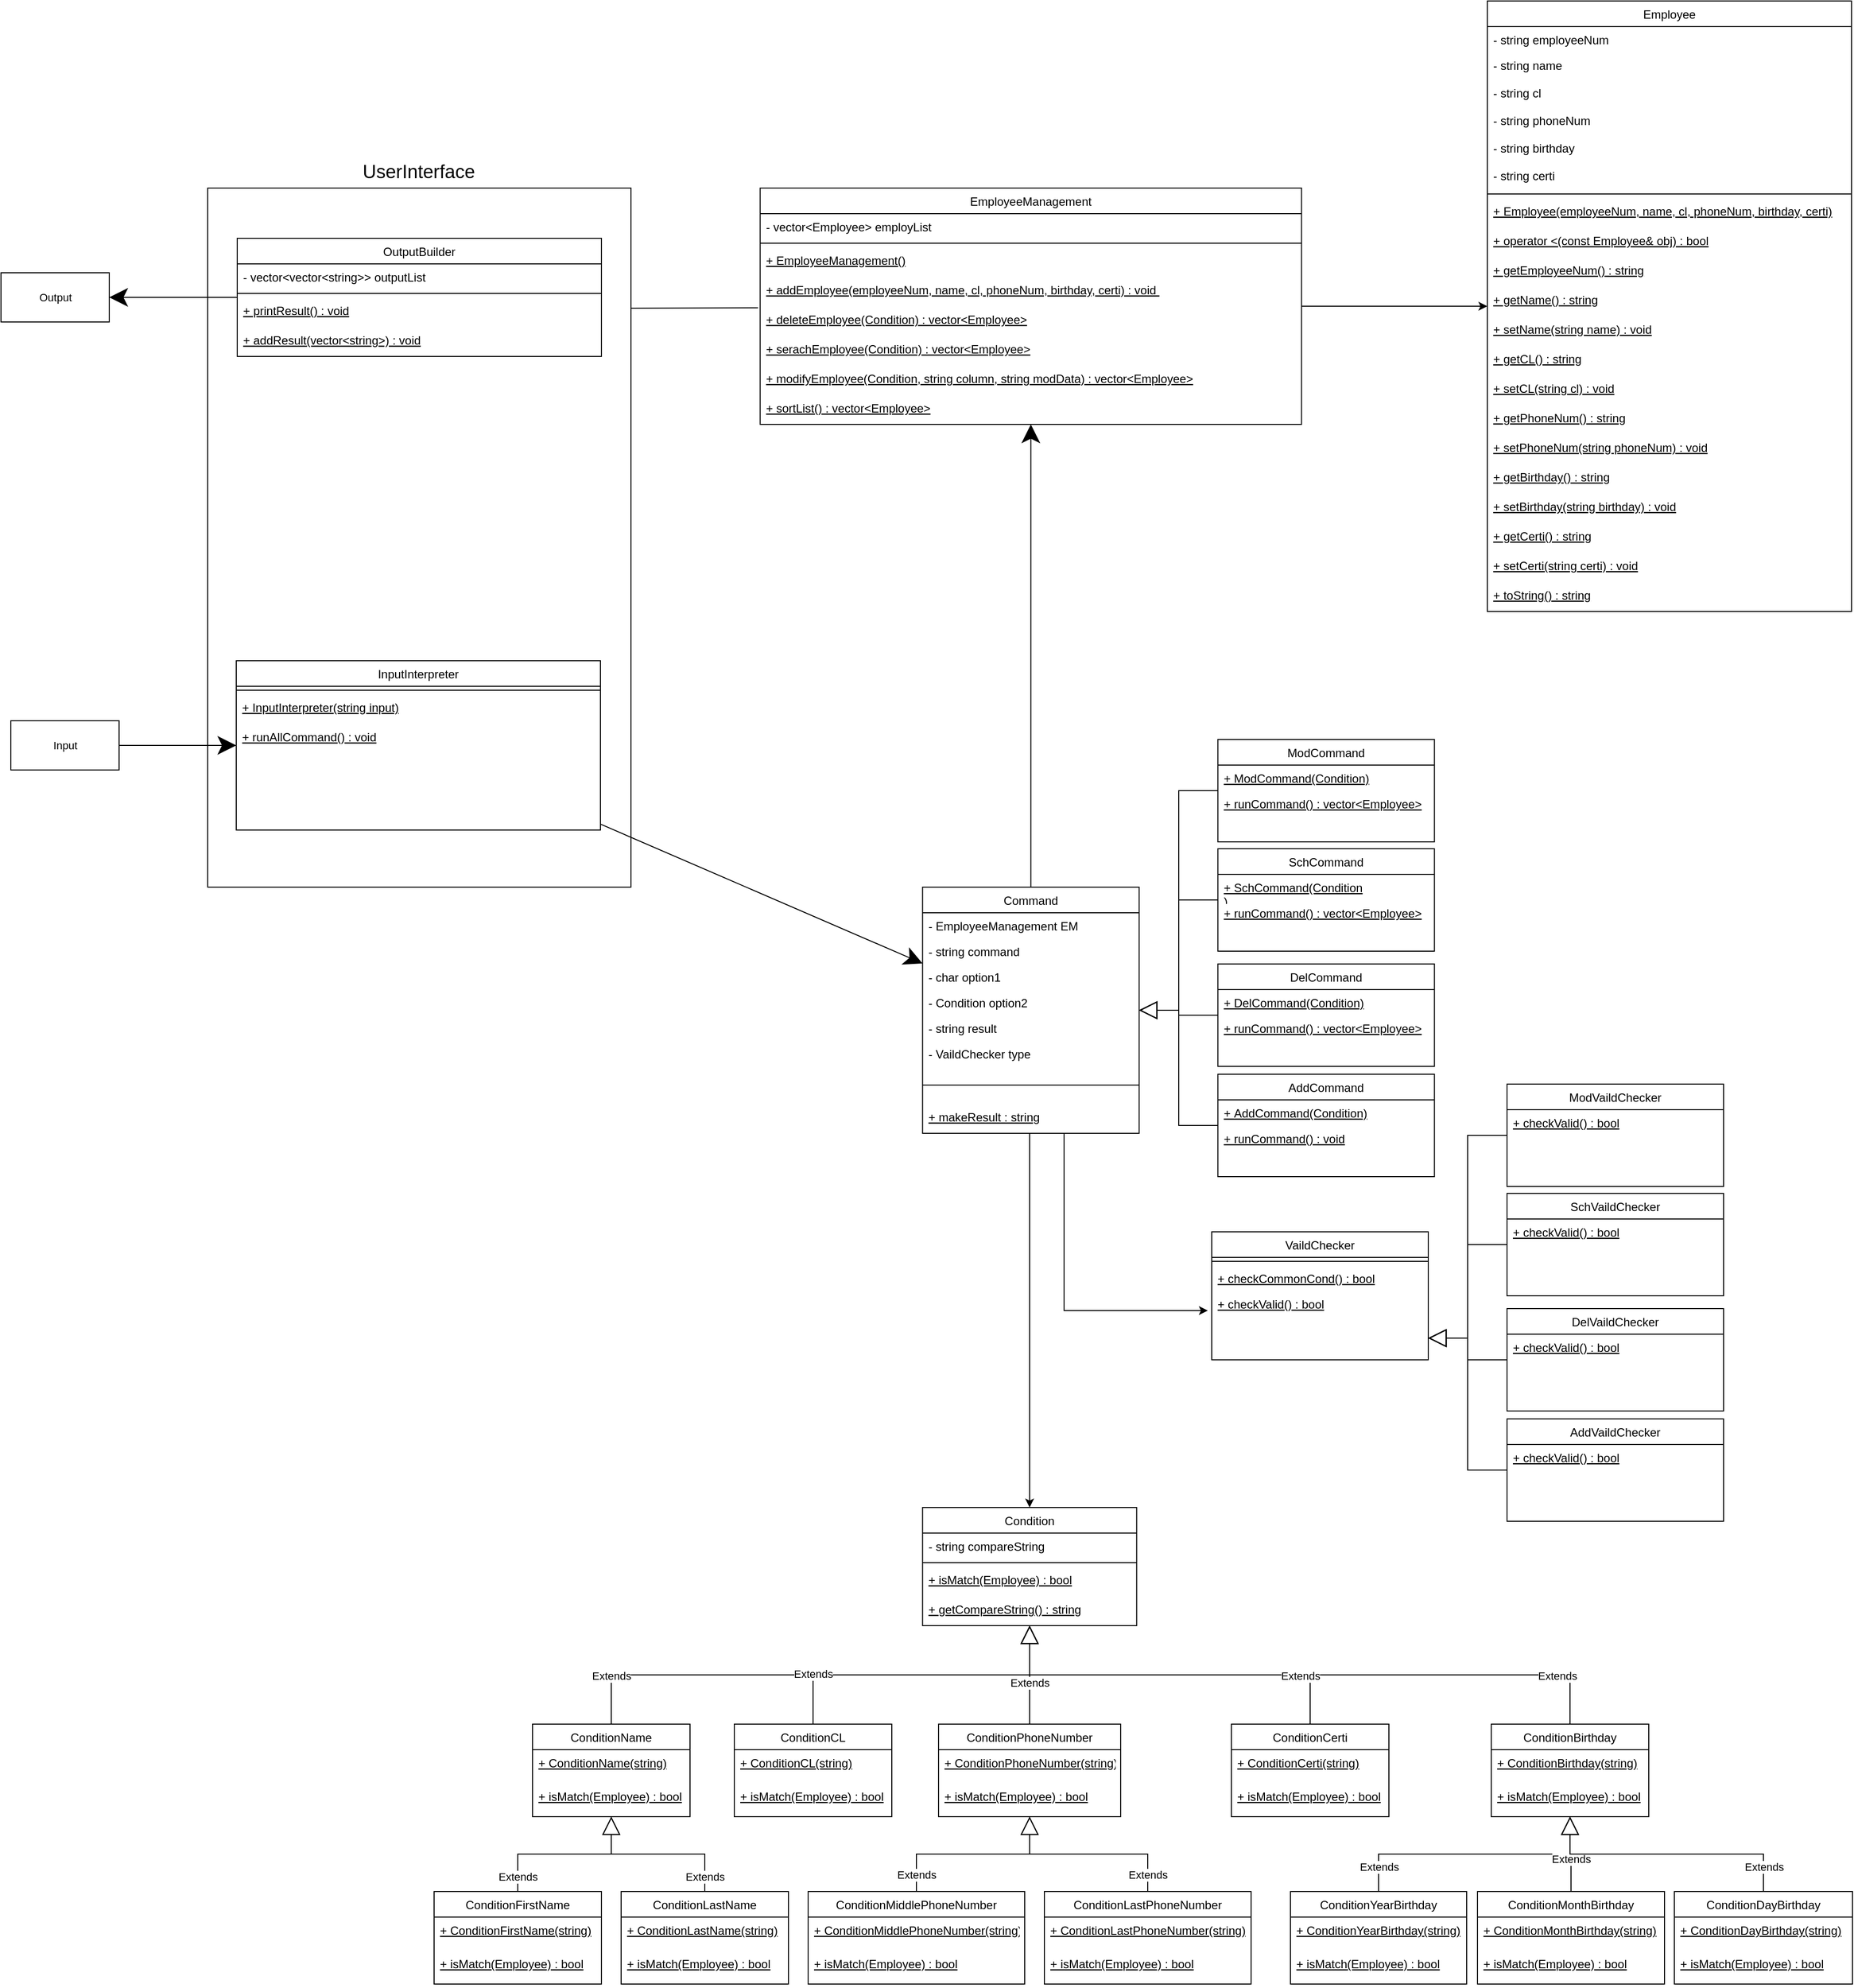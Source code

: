 <mxfile version="17.3.0" type="device" pages="2"><diagram id="C5RBs43oDa-KdzZeNtuy" name="Page-1"><mxGraphModel dx="3151" dy="836" grid="1" gridSize="10" guides="1" tooltips="1" connect="1" arrows="1" fold="1" page="1" pageScale="1" pageWidth="827" pageHeight="1169" math="0" shadow="0"><root><mxCell id="WIyWlLk6GJQsqaUBKTNV-0"/><mxCell id="WIyWlLk6GJQsqaUBKTNV-1" parent="WIyWlLk6GJQsqaUBKTNV-0"/><mxCell id="TgzZdIN7OXh--3jAK0nj-32" value="" style="group" parent="WIyWlLk6GJQsqaUBKTNV-1" vertex="1" connectable="0"><mxGeometry x="-1230" y="560" width="430" height="710" as="geometry"/></mxCell><mxCell id="TgzZdIN7OXh--3jAK0nj-29" value="" style="rounded=0;whiteSpace=wrap;html=1;fontFamily=Helvetica;fontSize=11;fontColor=default;" parent="TgzZdIN7OXh--3jAK0nj-32" vertex="1"><mxGeometry y="40" width="430" height="710" as="geometry"/></mxCell><mxCell id="TgzZdIN7OXh--3jAK0nj-31" value="UserInterface" style="text;html=1;strokeColor=none;fillColor=none;align=center;verticalAlign=middle;whiteSpace=wrap;rounded=0;fontFamily=Helvetica;fontSize=19;fontColor=default;" parent="TgzZdIN7OXh--3jAK0nj-32" vertex="1"><mxGeometry x="186.333" y="9.595" width="57.333" height="28.784" as="geometry"/></mxCell><mxCell id="SZKecO72ImMTuySL_LnB-146" value="OutputBuilder" style="swimlane;fontStyle=0;align=center;verticalAlign=top;childLayout=stackLayout;horizontal=1;startSize=26;horizontalStack=0;resizeParent=1;resizeLast=0;collapsible=1;marginBottom=0;rounded=0;shadow=0;strokeWidth=1;" parent="TgzZdIN7OXh--3jAK0nj-32" vertex="1"><mxGeometry x="30" y="91" width="370" height="120" as="geometry"><mxRectangle x="130" y="380" width="160" height="26" as="alternateBounds"/></mxGeometry></mxCell><mxCell id="SZKecO72ImMTuySL_LnB-147" value="- vector&lt;vector&lt;string&gt;&gt; outputList" style="text;align=left;verticalAlign=top;spacingLeft=4;spacingRight=4;overflow=hidden;rotatable=0;points=[[0,0.5],[1,0.5]];portConstraint=eastwest;" parent="SZKecO72ImMTuySL_LnB-146" vertex="1"><mxGeometry y="26" width="370" height="26" as="geometry"/></mxCell><mxCell id="SZKecO72ImMTuySL_LnB-150" value="" style="line;html=1;strokeWidth=1;align=left;verticalAlign=middle;spacingTop=-1;spacingLeft=3;spacingRight=3;rotatable=0;labelPosition=right;points=[];portConstraint=eastwest;" parent="SZKecO72ImMTuySL_LnB-146" vertex="1"><mxGeometry y="52" width="370" height="8" as="geometry"/></mxCell><mxCell id="SZKecO72ImMTuySL_LnB-151" value="+ printResult() : void" style="text;align=left;verticalAlign=top;spacingLeft=4;spacingRight=4;overflow=hidden;rotatable=0;points=[[0,0.5],[1,0.5]];portConstraint=eastwest;fontStyle=4" parent="SZKecO72ImMTuySL_LnB-146" vertex="1"><mxGeometry y="60" width="370" height="30" as="geometry"/></mxCell><mxCell id="TgzZdIN7OXh--3jAK0nj-35" value="+ addResult(vector&lt;string&gt;) : void" style="text;align=left;verticalAlign=top;spacingLeft=4;spacingRight=4;overflow=hidden;rotatable=0;points=[[0,0.5],[1,0.5]];portConstraint=eastwest;fontStyle=4" parent="SZKecO72ImMTuySL_LnB-146" vertex="1"><mxGeometry y="90" width="370" height="30" as="geometry"/></mxCell><mxCell id="SZKecO72ImMTuySL_LnB-33" value="InputInterpreter" style="swimlane;fontStyle=0;align=center;verticalAlign=top;childLayout=stackLayout;horizontal=1;startSize=26;horizontalStack=0;resizeParent=1;resizeLast=0;collapsible=1;marginBottom=0;rounded=0;shadow=0;strokeWidth=1;" parent="TgzZdIN7OXh--3jAK0nj-32" vertex="1"><mxGeometry x="29" y="520" width="370" height="172" as="geometry"><mxRectangle x="130" y="380" width="160" height="26" as="alternateBounds"/></mxGeometry></mxCell><mxCell id="SZKecO72ImMTuySL_LnB-35" value="" style="line;html=1;strokeWidth=1;align=left;verticalAlign=middle;spacingTop=-1;spacingLeft=3;spacingRight=3;rotatable=0;labelPosition=right;points=[];portConstraint=eastwest;" parent="SZKecO72ImMTuySL_LnB-33" vertex="1"><mxGeometry y="26" width="370" height="8" as="geometry"/></mxCell><mxCell id="SZKecO72ImMTuySL_LnB-36" value="+ InputInterpreter(string input)" style="text;align=left;verticalAlign=top;spacingLeft=4;spacingRight=4;overflow=hidden;rotatable=0;points=[[0,0.5],[1,0.5]];portConstraint=eastwest;fontStyle=4" parent="SZKecO72ImMTuySL_LnB-33" vertex="1"><mxGeometry y="34" width="370" height="30" as="geometry"/></mxCell><mxCell id="TgzZdIN7OXh--3jAK0nj-70" value="+ runAllCommand() : void" style="text;align=left;verticalAlign=top;spacingLeft=4;spacingRight=4;overflow=hidden;rotatable=0;points=[[0,0.5],[1,0.5]];portConstraint=eastwest;fontStyle=4" parent="SZKecO72ImMTuySL_LnB-33" vertex="1"><mxGeometry y="64" width="370" height="30" as="geometry"/></mxCell><mxCell id="SZKecO72ImMTuySL_LnB-0" value="Employee" style="swimlane;fontStyle=0;align=center;verticalAlign=top;childLayout=stackLayout;horizontal=1;startSize=26;horizontalStack=0;resizeParent=1;resizeLast=0;collapsible=1;marginBottom=0;rounded=0;shadow=0;strokeWidth=1;" parent="WIyWlLk6GJQsqaUBKTNV-1" vertex="1"><mxGeometry x="70" y="410" width="370" height="620" as="geometry"><mxRectangle x="130" y="380" width="160" height="26" as="alternateBounds"/></mxGeometry></mxCell><mxCell id="SZKecO72ImMTuySL_LnB-1" value="- string employeeNum&#10;" style="text;align=left;verticalAlign=top;spacingLeft=4;spacingRight=4;overflow=hidden;rotatable=0;points=[[0,0.5],[1,0.5]];portConstraint=eastwest;" parent="SZKecO72ImMTuySL_LnB-0" vertex="1"><mxGeometry y="26" width="370" height="26" as="geometry"/></mxCell><mxCell id="SZKecO72ImMTuySL_LnB-2" value="- string name" style="text;align=left;verticalAlign=top;spacingLeft=4;spacingRight=4;overflow=hidden;rotatable=0;points=[[0,0.5],[1,0.5]];portConstraint=eastwest;rounded=0;shadow=0;html=0;" parent="SZKecO72ImMTuySL_LnB-0" vertex="1"><mxGeometry y="52" width="370" height="28" as="geometry"/></mxCell><mxCell id="SZKecO72ImMTuySL_LnB-6" value="- string cl" style="text;align=left;verticalAlign=top;spacingLeft=4;spacingRight=4;overflow=hidden;rotatable=0;points=[[0,0.5],[1,0.5]];portConstraint=eastwest;rounded=0;shadow=0;html=0;" parent="SZKecO72ImMTuySL_LnB-0" vertex="1"><mxGeometry y="80" width="370" height="28" as="geometry"/></mxCell><mxCell id="SZKecO72ImMTuySL_LnB-7" value="- string phoneNum" style="text;align=left;verticalAlign=top;spacingLeft=4;spacingRight=4;overflow=hidden;rotatable=0;points=[[0,0.5],[1,0.5]];portConstraint=eastwest;rounded=0;shadow=0;html=0;" parent="SZKecO72ImMTuySL_LnB-0" vertex="1"><mxGeometry y="108" width="370" height="28" as="geometry"/></mxCell><mxCell id="SZKecO72ImMTuySL_LnB-8" value="- string birthday" style="text;align=left;verticalAlign=top;spacingLeft=4;spacingRight=4;overflow=hidden;rotatable=0;points=[[0,0.5],[1,0.5]];portConstraint=eastwest;rounded=0;shadow=0;html=0;" parent="SZKecO72ImMTuySL_LnB-0" vertex="1"><mxGeometry y="136" width="370" height="28" as="geometry"/></mxCell><mxCell id="SZKecO72ImMTuySL_LnB-9" value="- string certi" style="text;align=left;verticalAlign=top;spacingLeft=4;spacingRight=4;overflow=hidden;rotatable=0;points=[[0,0.5],[1,0.5]];portConstraint=eastwest;rounded=0;shadow=0;html=0;" parent="SZKecO72ImMTuySL_LnB-0" vertex="1"><mxGeometry y="164" width="370" height="28" as="geometry"/></mxCell><mxCell id="SZKecO72ImMTuySL_LnB-3" value="" style="line;html=1;strokeWidth=1;align=left;verticalAlign=middle;spacingTop=-1;spacingLeft=3;spacingRight=3;rotatable=0;labelPosition=right;points=[];portConstraint=eastwest;" parent="SZKecO72ImMTuySL_LnB-0" vertex="1"><mxGeometry y="192" width="370" height="8" as="geometry"/></mxCell><mxCell id="SZKecO72ImMTuySL_LnB-4" value="+ Employee(employeeNum, name, cl, phoneNum, birthday, certi)" style="text;align=left;verticalAlign=top;spacingLeft=4;spacingRight=4;overflow=hidden;rotatable=0;points=[[0,0.5],[1,0.5]];portConstraint=eastwest;fontStyle=4" parent="SZKecO72ImMTuySL_LnB-0" vertex="1"><mxGeometry y="200" width="370" height="30" as="geometry"/></mxCell><mxCell id="TgzZdIN7OXh--3jAK0nj-48" value="+ operator &lt;(const Employee&amp; obj) : bool" style="text;align=left;verticalAlign=top;spacingLeft=4;spacingRight=4;overflow=hidden;rotatable=0;points=[[0,0.5],[1,0.5]];portConstraint=eastwest;fontStyle=4" parent="SZKecO72ImMTuySL_LnB-0" vertex="1"><mxGeometry y="230" width="370" height="30" as="geometry"/></mxCell><mxCell id="SZKecO72ImMTuySL_LnB-155" value="+ getEmployeeNum() : string" style="text;align=left;verticalAlign=top;spacingLeft=4;spacingRight=4;overflow=hidden;rotatable=0;points=[[0,0.5],[1,0.5]];portConstraint=eastwest;fontStyle=4" parent="SZKecO72ImMTuySL_LnB-0" vertex="1"><mxGeometry y="260" width="370" height="30" as="geometry"/></mxCell><mxCell id="SZKecO72ImMTuySL_LnB-21" value="+ getName() : string" style="text;align=left;verticalAlign=top;spacingLeft=4;spacingRight=4;overflow=hidden;rotatable=0;points=[[0,0.5],[1,0.5]];portConstraint=eastwest;fontStyle=4" parent="SZKecO72ImMTuySL_LnB-0" vertex="1"><mxGeometry y="290" width="370" height="30" as="geometry"/></mxCell><mxCell id="SZKecO72ImMTuySL_LnB-100" value="+ setName(string name) : void" style="text;align=left;verticalAlign=top;spacingLeft=4;spacingRight=4;overflow=hidden;rotatable=0;points=[[0,0.5],[1,0.5]];portConstraint=eastwest;fontStyle=4" parent="SZKecO72ImMTuySL_LnB-0" vertex="1"><mxGeometry y="320" width="370" height="30" as="geometry"/></mxCell><mxCell id="SZKecO72ImMTuySL_LnB-24" value="+ getCL() : string" style="text;align=left;verticalAlign=top;spacingLeft=4;spacingRight=4;overflow=hidden;rotatable=0;points=[[0,0.5],[1,0.5]];portConstraint=eastwest;fontStyle=4" parent="SZKecO72ImMTuySL_LnB-0" vertex="1"><mxGeometry y="350" width="370" height="30" as="geometry"/></mxCell><mxCell id="SZKecO72ImMTuySL_LnB-99" value="+ setCL(string cl) : void" style="text;align=left;verticalAlign=top;spacingLeft=4;spacingRight=4;overflow=hidden;rotatable=0;points=[[0,0.5],[1,0.5]];portConstraint=eastwest;fontStyle=4" parent="SZKecO72ImMTuySL_LnB-0" vertex="1"><mxGeometry y="380" width="370" height="30" as="geometry"/></mxCell><mxCell id="SZKecO72ImMTuySL_LnB-25" value="+ getPhoneNum() : string" style="text;align=left;verticalAlign=top;spacingLeft=4;spacingRight=4;overflow=hidden;rotatable=0;points=[[0,0.5],[1,0.5]];portConstraint=eastwest;fontStyle=4" parent="SZKecO72ImMTuySL_LnB-0" vertex="1"><mxGeometry y="410" width="370" height="30" as="geometry"/></mxCell><mxCell id="SZKecO72ImMTuySL_LnB-98" value="+ setPhoneNum(string phoneNum) : void" style="text;align=left;verticalAlign=top;spacingLeft=4;spacingRight=4;overflow=hidden;rotatable=0;points=[[0,0.5],[1,0.5]];portConstraint=eastwest;fontStyle=4" parent="SZKecO72ImMTuySL_LnB-0" vertex="1"><mxGeometry y="440" width="370" height="30" as="geometry"/></mxCell><mxCell id="SZKecO72ImMTuySL_LnB-26" value="+ getBirthday() : string" style="text;align=left;verticalAlign=top;spacingLeft=4;spacingRight=4;overflow=hidden;rotatable=0;points=[[0,0.5],[1,0.5]];portConstraint=eastwest;fontStyle=4" parent="SZKecO72ImMTuySL_LnB-0" vertex="1"><mxGeometry y="470" width="370" height="30" as="geometry"/></mxCell><mxCell id="SZKecO72ImMTuySL_LnB-97" value="+ setBirthday(string birthday) : void" style="text;align=left;verticalAlign=top;spacingLeft=4;spacingRight=4;overflow=hidden;rotatable=0;points=[[0,0.5],[1,0.5]];portConstraint=eastwest;fontStyle=4" parent="SZKecO72ImMTuySL_LnB-0" vertex="1"><mxGeometry y="500" width="370" height="30" as="geometry"/></mxCell><mxCell id="SZKecO72ImMTuySL_LnB-27" value="+ getCerti() : string" style="text;align=left;verticalAlign=top;spacingLeft=4;spacingRight=4;overflow=hidden;rotatable=0;points=[[0,0.5],[1,0.5]];portConstraint=eastwest;fontStyle=4" parent="SZKecO72ImMTuySL_LnB-0" vertex="1"><mxGeometry y="530" width="370" height="30" as="geometry"/></mxCell><mxCell id="SZKecO72ImMTuySL_LnB-96" value="+ setCerti(string certi) : void" style="text;align=left;verticalAlign=top;spacingLeft=4;spacingRight=4;overflow=hidden;rotatable=0;points=[[0,0.5],[1,0.5]];portConstraint=eastwest;fontStyle=4" parent="SZKecO72ImMTuySL_LnB-0" vertex="1"><mxGeometry y="560" width="370" height="30" as="geometry"/></mxCell><mxCell id="SDovXiUHIpcLB9_Pdx8c-0" value="+ toString() : string" style="text;align=left;verticalAlign=top;spacingLeft=4;spacingRight=4;overflow=hidden;rotatable=0;points=[[0,0.5],[1,0.5]];portConstraint=eastwest;fontStyle=4" parent="SZKecO72ImMTuySL_LnB-0" vertex="1"><mxGeometry y="590" width="370" height="30" as="geometry"/></mxCell><mxCell id="SZKecO72ImMTuySL_LnB-10" value="EmployeeManagement" style="swimlane;fontStyle=0;align=center;verticalAlign=top;childLayout=stackLayout;horizontal=1;startSize=26;horizontalStack=0;resizeParent=1;resizeLast=0;collapsible=1;marginBottom=0;rounded=0;shadow=0;strokeWidth=1;" parent="WIyWlLk6GJQsqaUBKTNV-1" vertex="1"><mxGeometry x="-668.75" y="600" width="550" height="240" as="geometry"><mxRectangle x="130" y="380" width="160" height="26" as="alternateBounds"/></mxGeometry></mxCell><mxCell id="SZKecO72ImMTuySL_LnB-11" value="- vector&lt;Employee&gt; employList" style="text;align=left;verticalAlign=top;spacingLeft=4;spacingRight=4;overflow=hidden;rotatable=0;points=[[0,0.5],[1,0.5]];portConstraint=eastwest;" parent="SZKecO72ImMTuySL_LnB-10" vertex="1"><mxGeometry y="26" width="550" height="26" as="geometry"/></mxCell><mxCell id="SZKecO72ImMTuySL_LnB-17" value="" style="line;html=1;strokeWidth=1;align=left;verticalAlign=middle;spacingTop=-1;spacingLeft=3;spacingRight=3;rotatable=0;labelPosition=right;points=[];portConstraint=eastwest;" parent="SZKecO72ImMTuySL_LnB-10" vertex="1"><mxGeometry y="52" width="550" height="8" as="geometry"/></mxCell><mxCell id="SZKecO72ImMTuySL_LnB-18" value="+ EmployeeManagement()" style="text;align=left;verticalAlign=top;spacingLeft=4;spacingRight=4;overflow=hidden;rotatable=0;points=[[0,0.5],[1,0.5]];portConstraint=eastwest;fontStyle=4" parent="SZKecO72ImMTuySL_LnB-10" vertex="1"><mxGeometry y="60" width="550" height="30" as="geometry"/></mxCell><mxCell id="SZKecO72ImMTuySL_LnB-28" value="+ addEmployee(employeeNum, name, cl, phoneNum, birthday, certi) : void " style="text;align=left;verticalAlign=top;spacingLeft=4;spacingRight=4;overflow=hidden;rotatable=0;points=[[0,0.5],[1,0.5]];portConstraint=eastwest;fontStyle=4" parent="SZKecO72ImMTuySL_LnB-10" vertex="1"><mxGeometry y="90" width="550" height="30" as="geometry"/></mxCell><mxCell id="SZKecO72ImMTuySL_LnB-39" value="+ deleteEmployee(Condition) : vector&lt;Employee&gt;" style="text;align=left;verticalAlign=top;spacingLeft=4;spacingRight=4;overflow=hidden;rotatable=0;points=[[0,0.5],[1,0.5]];portConstraint=eastwest;fontStyle=4" parent="SZKecO72ImMTuySL_LnB-10" vertex="1"><mxGeometry y="120" width="550" height="30" as="geometry"/></mxCell><mxCell id="SZKecO72ImMTuySL_LnB-71" value="+ serachEmployee(Condition) : vector&lt;Employee&gt;" style="text;align=left;verticalAlign=top;spacingLeft=4;spacingRight=4;overflow=hidden;rotatable=0;points=[[0,0.5],[1,0.5]];portConstraint=eastwest;fontStyle=4" parent="SZKecO72ImMTuySL_LnB-10" vertex="1"><mxGeometry y="150" width="550" height="30" as="geometry"/></mxCell><mxCell id="SZKecO72ImMTuySL_LnB-72" value="+ modifyEmployee(Condition, string column, string modData) : vector&lt;Employee&gt;" style="text;align=left;verticalAlign=top;spacingLeft=4;spacingRight=4;overflow=hidden;rotatable=0;points=[[0,0.5],[1,0.5]];portConstraint=eastwest;fontStyle=4" parent="SZKecO72ImMTuySL_LnB-10" vertex="1"><mxGeometry y="180" width="550" height="30" as="geometry"/></mxCell><mxCell id="TgzZdIN7OXh--3jAK0nj-59" value="+ sortList() : vector&lt;Employee&gt;" style="text;align=left;verticalAlign=top;spacingLeft=4;spacingRight=4;overflow=hidden;rotatable=0;points=[[0,0.5],[1,0.5]];portConstraint=eastwest;fontStyle=4" parent="SZKecO72ImMTuySL_LnB-10" vertex="1"><mxGeometry y="210" width="550" height="30" as="geometry"/></mxCell><mxCell id="SZKecO72ImMTuySL_LnB-69" value="" style="endArrow=classic;html=1;rounded=0;" parent="WIyWlLk6GJQsqaUBKTNV-1" source="SZKecO72ImMTuySL_LnB-10" target="SZKecO72ImMTuySL_LnB-0" edge="1"><mxGeometry width="50" height="50" relative="1" as="geometry"><mxPoint x="320" y="418" as="sourcePoint"/><mxPoint x="200.96" y="464.04" as="targetPoint"/></mxGeometry></mxCell><mxCell id="SZKecO72ImMTuySL_LnB-223" value="" style="endArrow=block;endSize=16;endFill=0;html=1;rounded=0;edgeStyle=elbowEdgeStyle;" parent="WIyWlLk6GJQsqaUBKTNV-1" source="TgzZdIN7OXh--3jAK0nj-52" target="SZKecO72ImMTuySL_LnB-137" edge="1"><mxGeometry relative="1" as="geometry"><mxPoint x="-203.75" y="1301" as="sourcePoint"/></mxGeometry></mxCell><mxCell id="TgzZdIN7OXh--3jAK0nj-7" value="" style="edgeStyle=elbowEdgeStyle;shape=connector;rounded=0;orthogonalLoop=1;jettySize=auto;html=1;labelBackgroundColor=default;fontFamily=Helvetica;fontSize=11;fontColor=default;endArrow=block;endFill=0;endSize=16;strokeColor=default;startArrow=none;" parent="WIyWlLk6GJQsqaUBKTNV-1" source="TgzZdIN7OXh--3jAK0nj-52" target="SZKecO72ImMTuySL_LnB-137" edge="1"><mxGeometry relative="1" as="geometry"><mxPoint x="-203.75" y="1180" as="sourcePoint"/></mxGeometry></mxCell><mxCell id="TgzZdIN7OXh--3jAK0nj-14" value="" style="edgeStyle=elbowEdgeStyle;shape=connector;rounded=0;orthogonalLoop=1;jettySize=auto;html=1;labelBackgroundColor=default;fontFamily=Helvetica;fontSize=11;fontColor=default;endArrow=block;endFill=0;endSize=16;strokeColor=default;" parent="WIyWlLk6GJQsqaUBKTNV-1" source="TgzZdIN7OXh--3jAK0nj-50" target="SZKecO72ImMTuySL_LnB-137" edge="1"><mxGeometry relative="1" as="geometry"><mxPoint x="-203.75" y="1420" as="sourcePoint"/></mxGeometry></mxCell><mxCell id="TgzZdIN7OXh--3jAK0nj-18" value="" style="edgeStyle=elbowEdgeStyle;shape=connector;rounded=0;orthogonalLoop=1;jettySize=auto;html=1;labelBackgroundColor=default;fontFamily=Helvetica;fontSize=11;fontColor=default;endArrow=block;endFill=0;endSize=16;strokeColor=default;" parent="WIyWlLk6GJQsqaUBKTNV-1" source="TgzZdIN7OXh--3jAK0nj-43" target="SZKecO72ImMTuySL_LnB-137" edge="1"><mxGeometry relative="1" as="geometry"/></mxCell><mxCell id="SZKecO72ImMTuySL_LnB-137" value="Command" style="swimlane;fontStyle=0;align=center;verticalAlign=top;childLayout=stackLayout;horizontal=1;startSize=26;horizontalStack=0;resizeParent=1;resizeLast=0;collapsible=1;marginBottom=0;rounded=0;shadow=0;strokeWidth=1;" parent="WIyWlLk6GJQsqaUBKTNV-1" vertex="1"><mxGeometry x="-503.75" y="1310" width="220" height="250" as="geometry"><mxRectangle x="130" y="380" width="160" height="26" as="alternateBounds"/></mxGeometry></mxCell><mxCell id="TgzZdIN7OXh--3jAK0nj-25" value="- EmployeeManagement EM" style="text;align=left;verticalAlign=top;spacingLeft=4;spacingRight=4;overflow=hidden;rotatable=0;points=[[0,0.5],[1,0.5]];portConstraint=eastwest;" parent="SZKecO72ImMTuySL_LnB-137" vertex="1"><mxGeometry y="26" width="220" height="26" as="geometry"/></mxCell><mxCell id="SDovXiUHIpcLB9_Pdx8c-12" value="- string command" style="text;align=left;verticalAlign=top;spacingLeft=4;spacingRight=4;overflow=hidden;rotatable=0;points=[[0,0.5],[1,0.5]];portConstraint=eastwest;" parent="SZKecO72ImMTuySL_LnB-137" vertex="1"><mxGeometry y="52" width="220" height="26" as="geometry"/></mxCell><mxCell id="TgzZdIN7OXh--3jAK0nj-78" value="- char option1" style="text;align=left;verticalAlign=top;spacingLeft=4;spacingRight=4;overflow=hidden;rotatable=0;points=[[0,0.5],[1,0.5]];portConstraint=eastwest;" parent="SZKecO72ImMTuySL_LnB-137" vertex="1"><mxGeometry y="78" width="220" height="26" as="geometry"/></mxCell><mxCell id="TgzZdIN7OXh--3jAK0nj-79" value="- Condition option2" style="text;align=left;verticalAlign=top;spacingLeft=4;spacingRight=4;overflow=hidden;rotatable=0;points=[[0,0.5],[1,0.5]];portConstraint=eastwest;" parent="SZKecO72ImMTuySL_LnB-137" vertex="1"><mxGeometry y="104" width="220" height="26" as="geometry"/></mxCell><mxCell id="TgzZdIN7OXh--3jAK0nj-94" value="- string result" style="text;align=left;verticalAlign=top;spacingLeft=4;spacingRight=4;overflow=hidden;rotatable=0;points=[[0,0.5],[1,0.5]];portConstraint=eastwest;" parent="SZKecO72ImMTuySL_LnB-137" vertex="1"><mxGeometry y="130" width="220" height="26" as="geometry"/></mxCell><mxCell id="d-9R73W5f9_QZ6FGj9O4-41" value="- VaildChecker type" style="text;align=left;verticalAlign=top;spacingLeft=4;spacingRight=4;overflow=hidden;rotatable=0;points=[[0,0.5],[1,0.5]];portConstraint=eastwest;" vertex="1" parent="SZKecO72ImMTuySL_LnB-137"><mxGeometry y="156" width="220" height="26" as="geometry"/></mxCell><mxCell id="SZKecO72ImMTuySL_LnB-141" value="" style="line;html=1;strokeWidth=1;align=left;verticalAlign=middle;spacingTop=-1;spacingLeft=3;spacingRight=3;rotatable=0;labelPosition=right;points=[];portConstraint=eastwest;" parent="SZKecO72ImMTuySL_LnB-137" vertex="1"><mxGeometry y="182" width="220" height="38" as="geometry"/></mxCell><mxCell id="TgzZdIN7OXh--3jAK0nj-96" value="+ makeResult : string" style="text;align=left;verticalAlign=top;spacingLeft=4;spacingRight=4;overflow=hidden;rotatable=0;points=[[0,0.5],[1,0.5]];portConstraint=eastwest;fontStyle=4" parent="SZKecO72ImMTuySL_LnB-137" vertex="1"><mxGeometry y="220" width="220" height="26" as="geometry"/></mxCell><mxCell id="SZKecO72ImMTuySL_LnB-193" value="" style="group" parent="WIyWlLk6GJQsqaUBKTNV-1" vertex="1" connectable="0"><mxGeometry x="-980" y="1940" width="1350" height="484" as="geometry"/></mxCell><mxCell id="SZKecO72ImMTuySL_LnB-131" value="" style="group" parent="SZKecO72ImMTuySL_LnB-193" vertex="1" connectable="0"><mxGeometry y="40" width="1350" height="444" as="geometry"/></mxCell><mxCell id="SZKecO72ImMTuySL_LnB-77" value="ConditionCL" style="swimlane;fontStyle=0;align=center;verticalAlign=top;childLayout=stackLayout;horizontal=1;startSize=26;horizontalStack=0;resizeParent=1;resizeLast=0;collapsible=1;marginBottom=0;rounded=0;shadow=0;strokeWidth=1;" parent="SZKecO72ImMTuySL_LnB-131" vertex="1"><mxGeometry x="285" y="180" width="160" height="94" as="geometry"><mxRectangle x="130" y="380" width="160" height="26" as="alternateBounds"/></mxGeometry></mxCell><mxCell id="SZKecO72ImMTuySL_LnB-78" value="+ ConditionCL(string)" style="text;align=left;verticalAlign=top;spacingLeft=4;spacingRight=4;overflow=hidden;rotatable=0;points=[[0,0.5],[1,0.5]];portConstraint=eastwest;fontStyle=4" parent="SZKecO72ImMTuySL_LnB-77" vertex="1"><mxGeometry y="26" width="160" height="34" as="geometry"/></mxCell><mxCell id="SZKecO72ImMTuySL_LnB-200" value="+ isMatch(Employee) : bool" style="text;align=left;verticalAlign=top;spacingLeft=4;spacingRight=4;overflow=hidden;rotatable=0;points=[[0,0.5],[1,0.5]];portConstraint=eastwest;fontStyle=4" parent="SZKecO72ImMTuySL_LnB-77" vertex="1"><mxGeometry y="60" width="160" height="34" as="geometry"/></mxCell><mxCell id="SZKecO72ImMTuySL_LnB-79" value="ConditionPhoneNumber" style="swimlane;fontStyle=0;align=center;verticalAlign=top;childLayout=stackLayout;horizontal=1;startSize=26;horizontalStack=0;resizeParent=1;resizeLast=0;collapsible=1;marginBottom=0;rounded=0;shadow=0;strokeWidth=1;" parent="SZKecO72ImMTuySL_LnB-131" vertex="1"><mxGeometry x="492.5" y="180" width="185" height="94" as="geometry"><mxRectangle x="130" y="380" width="160" height="26" as="alternateBounds"/></mxGeometry></mxCell><mxCell id="SZKecO72ImMTuySL_LnB-80" value="+ ConditionPhoneNumber(string)" style="text;align=left;verticalAlign=top;spacingLeft=4;spacingRight=4;overflow=hidden;rotatable=0;points=[[0,0.5],[1,0.5]];portConstraint=eastwest;fontStyle=4" parent="SZKecO72ImMTuySL_LnB-79" vertex="1"><mxGeometry y="26" width="185" height="34" as="geometry"/></mxCell><mxCell id="SZKecO72ImMTuySL_LnB-196" value="+ isMatch(Employee) : bool" style="text;align=left;verticalAlign=top;spacingLeft=4;spacingRight=4;overflow=hidden;rotatable=0;points=[[0,0.5],[1,0.5]];portConstraint=eastwest;fontStyle=4" parent="SZKecO72ImMTuySL_LnB-79" vertex="1"><mxGeometry y="60" width="185" height="34" as="geometry"/></mxCell><mxCell id="SZKecO72ImMTuySL_LnB-81" value="ConditionCerti" style="swimlane;fontStyle=0;align=center;verticalAlign=top;childLayout=stackLayout;horizontal=1;startSize=26;horizontalStack=0;resizeParent=1;resizeLast=0;collapsible=1;marginBottom=0;rounded=0;shadow=0;strokeWidth=1;" parent="SZKecO72ImMTuySL_LnB-131" vertex="1"><mxGeometry x="790" y="180" width="160" height="94" as="geometry"><mxRectangle x="130" y="380" width="160" height="26" as="alternateBounds"/></mxGeometry></mxCell><mxCell id="SZKecO72ImMTuySL_LnB-82" value="+ ConditionCerti(string)" style="text;align=left;verticalAlign=top;spacingLeft=4;spacingRight=4;overflow=hidden;rotatable=0;points=[[0,0.5],[1,0.5]];portConstraint=eastwest;fontStyle=4" parent="SZKecO72ImMTuySL_LnB-81" vertex="1"><mxGeometry y="26" width="160" height="34" as="geometry"/></mxCell><mxCell id="SZKecO72ImMTuySL_LnB-202" value="+ isMatch(Employee) : bool" style="text;align=left;verticalAlign=top;spacingLeft=4;spacingRight=4;overflow=hidden;rotatable=0;points=[[0,0.5],[1,0.5]];portConstraint=eastwest;fontStyle=4" parent="SZKecO72ImMTuySL_LnB-81" vertex="1"><mxGeometry y="60" width="160" height="34" as="geometry"/></mxCell><mxCell id="SZKecO72ImMTuySL_LnB-101" value="ConditionFirstName" style="swimlane;fontStyle=0;align=center;verticalAlign=top;childLayout=stackLayout;horizontal=1;startSize=26;horizontalStack=0;resizeParent=1;resizeLast=0;collapsible=1;marginBottom=0;rounded=0;shadow=0;strokeWidth=1;" parent="SZKecO72ImMTuySL_LnB-131" vertex="1"><mxGeometry x="-20" y="350" width="170" height="94" as="geometry"><mxRectangle x="130" y="380" width="160" height="26" as="alternateBounds"/></mxGeometry></mxCell><mxCell id="SZKecO72ImMTuySL_LnB-102" value="+ ConditionFirstName(string)" style="text;align=left;verticalAlign=top;spacingLeft=4;spacingRight=4;overflow=hidden;rotatable=0;points=[[0,0.5],[1,0.5]];portConstraint=eastwest;fontStyle=4" parent="SZKecO72ImMTuySL_LnB-101" vertex="1"><mxGeometry y="26" width="170" height="34" as="geometry"/></mxCell><mxCell id="SZKecO72ImMTuySL_LnB-214" value="+ isMatch(Employee) : bool" style="text;align=left;verticalAlign=top;spacingLeft=4;spacingRight=4;overflow=hidden;rotatable=0;points=[[0,0.5],[1,0.5]];portConstraint=eastwest;fontStyle=4" parent="SZKecO72ImMTuySL_LnB-101" vertex="1"><mxGeometry y="60" width="170" height="34" as="geometry"/></mxCell><mxCell id="SZKecO72ImMTuySL_LnB-103" value="ConditionLastName" style="swimlane;fontStyle=0;align=center;verticalAlign=top;childLayout=stackLayout;horizontal=1;startSize=26;horizontalStack=0;resizeParent=1;resizeLast=0;collapsible=1;marginBottom=0;rounded=0;shadow=0;strokeWidth=1;" parent="SZKecO72ImMTuySL_LnB-131" vertex="1"><mxGeometry x="170" y="350" width="170" height="94" as="geometry"><mxRectangle x="130" y="380" width="160" height="26" as="alternateBounds"/></mxGeometry></mxCell><mxCell id="SZKecO72ImMTuySL_LnB-104" value="+ ConditionLastName(string)" style="text;align=left;verticalAlign=top;spacingLeft=4;spacingRight=4;overflow=hidden;rotatable=0;points=[[0,0.5],[1,0.5]];portConstraint=eastwest;fontStyle=4" parent="SZKecO72ImMTuySL_LnB-103" vertex="1"><mxGeometry y="26" width="170" height="34" as="geometry"/></mxCell><mxCell id="SZKecO72ImMTuySL_LnB-213" value="+ isMatch(Employee) : bool" style="text;align=left;verticalAlign=top;spacingLeft=4;spacingRight=4;overflow=hidden;rotatable=0;points=[[0,0.5],[1,0.5]];portConstraint=eastwest;fontStyle=4" parent="SZKecO72ImMTuySL_LnB-103" vertex="1"><mxGeometry y="60" width="170" height="34" as="geometry"/></mxCell><mxCell id="SZKecO72ImMTuySL_LnB-105" value="ConditionName" style="swimlane;fontStyle=0;align=center;verticalAlign=top;childLayout=stackLayout;horizontal=1;startSize=26;horizontalStack=0;resizeParent=1;resizeLast=0;collapsible=1;marginBottom=0;rounded=0;shadow=0;strokeWidth=1;" parent="SZKecO72ImMTuySL_LnB-131" vertex="1"><mxGeometry x="80" y="180" width="160" height="94" as="geometry"><mxRectangle x="130" y="380" width="160" height="26" as="alternateBounds"/></mxGeometry></mxCell><mxCell id="SZKecO72ImMTuySL_LnB-106" value="+ ConditionName(string)" style="text;align=left;verticalAlign=top;spacingLeft=4;spacingRight=4;overflow=hidden;rotatable=0;points=[[0,0.5],[1,0.5]];portConstraint=eastwest;fontStyle=4" parent="SZKecO72ImMTuySL_LnB-105" vertex="1"><mxGeometry y="26" width="160" height="34" as="geometry"/></mxCell><mxCell id="SZKecO72ImMTuySL_LnB-201" value="+ isMatch(Employee) : bool" style="text;align=left;verticalAlign=top;spacingLeft=4;spacingRight=4;overflow=hidden;rotatable=0;points=[[0,0.5],[1,0.5]];portConstraint=eastwest;fontStyle=4" parent="SZKecO72ImMTuySL_LnB-105" vertex="1"><mxGeometry y="60" width="160" height="34" as="geometry"/></mxCell><mxCell id="SZKecO72ImMTuySL_LnB-108" value="ConditionBirthday" style="swimlane;fontStyle=0;align=center;verticalAlign=top;childLayout=stackLayout;horizontal=1;startSize=26;horizontalStack=0;resizeParent=1;resizeLast=0;collapsible=1;marginBottom=0;rounded=0;shadow=0;strokeWidth=1;" parent="SZKecO72ImMTuySL_LnB-131" vertex="1"><mxGeometry x="1054" y="180" width="160" height="94" as="geometry"><mxRectangle x="130" y="380" width="160" height="26" as="alternateBounds"/></mxGeometry></mxCell><mxCell id="SZKecO72ImMTuySL_LnB-109" value="+ ConditionBirthday(string)" style="text;align=left;verticalAlign=top;spacingLeft=4;spacingRight=4;overflow=hidden;rotatable=0;points=[[0,0.5],[1,0.5]];portConstraint=eastwest;fontStyle=4" parent="SZKecO72ImMTuySL_LnB-108" vertex="1"><mxGeometry y="26" width="160" height="34" as="geometry"/></mxCell><mxCell id="SZKecO72ImMTuySL_LnB-203" value="+ isMatch(Employee) : bool" style="text;align=left;verticalAlign=top;spacingLeft=4;spacingRight=4;overflow=hidden;rotatable=0;points=[[0,0.5],[1,0.5]];portConstraint=eastwest;fontStyle=4" parent="SZKecO72ImMTuySL_LnB-108" vertex="1"><mxGeometry y="60" width="160" height="34" as="geometry"/></mxCell><mxCell id="SZKecO72ImMTuySL_LnB-113" value="ConditionMiddlePhoneNumber" style="swimlane;fontStyle=0;align=center;verticalAlign=top;childLayout=stackLayout;horizontal=1;startSize=26;horizontalStack=0;resizeParent=1;resizeLast=0;collapsible=1;marginBottom=0;rounded=0;shadow=0;strokeWidth=1;" parent="SZKecO72ImMTuySL_LnB-131" vertex="1"><mxGeometry x="360" y="350" width="220" height="94" as="geometry"><mxRectangle x="130" y="380" width="160" height="26" as="alternateBounds"/></mxGeometry></mxCell><mxCell id="SZKecO72ImMTuySL_LnB-212" value="+ ConditionMiddlePhoneNumber(string)" style="text;align=left;verticalAlign=top;spacingLeft=4;spacingRight=4;overflow=hidden;rotatable=0;points=[[0,0.5],[1,0.5]];portConstraint=eastwest;fontStyle=4" parent="SZKecO72ImMTuySL_LnB-113" vertex="1"><mxGeometry y="26" width="220" height="34" as="geometry"/></mxCell><mxCell id="SZKecO72ImMTuySL_LnB-114" value="+ isMatch(Employee) : bool" style="text;align=left;verticalAlign=top;spacingLeft=4;spacingRight=4;overflow=hidden;rotatable=0;points=[[0,0.5],[1,0.5]];portConstraint=eastwest;fontStyle=4" parent="SZKecO72ImMTuySL_LnB-113" vertex="1"><mxGeometry y="60" width="220" height="34" as="geometry"/></mxCell><mxCell id="SZKecO72ImMTuySL_LnB-115" value="ConditionLastPhoneNumber" style="swimlane;fontStyle=0;align=center;verticalAlign=top;childLayout=stackLayout;horizontal=1;startSize=26;horizontalStack=0;resizeParent=1;resizeLast=0;collapsible=1;marginBottom=0;rounded=0;shadow=0;strokeWidth=1;" parent="SZKecO72ImMTuySL_LnB-131" vertex="1"><mxGeometry x="600" y="350" width="210" height="94" as="geometry"><mxRectangle x="130" y="380" width="160" height="26" as="alternateBounds"/></mxGeometry></mxCell><mxCell id="SZKecO72ImMTuySL_LnB-116" value="+ ConditionLastPhoneNumber(string)" style="text;align=left;verticalAlign=top;spacingLeft=4;spacingRight=4;overflow=hidden;rotatable=0;points=[[0,0.5],[1,0.5]];portConstraint=eastwest;fontStyle=4" parent="SZKecO72ImMTuySL_LnB-115" vertex="1"><mxGeometry y="26" width="210" height="34" as="geometry"/></mxCell><mxCell id="SZKecO72ImMTuySL_LnB-210" value="+ isMatch(Employee) : bool" style="text;align=left;verticalAlign=top;spacingLeft=4;spacingRight=4;overflow=hidden;rotatable=0;points=[[0,0.5],[1,0.5]];portConstraint=eastwest;fontStyle=4" parent="SZKecO72ImMTuySL_LnB-115" vertex="1"><mxGeometry y="60" width="210" height="34" as="geometry"/></mxCell><mxCell id="SZKecO72ImMTuySL_LnB-117" value="ConditionYearBirthday" style="swimlane;fontStyle=0;align=center;verticalAlign=top;childLayout=stackLayout;horizontal=1;startSize=26;horizontalStack=0;resizeParent=1;resizeLast=0;collapsible=1;marginBottom=0;rounded=0;shadow=0;strokeWidth=1;" parent="SZKecO72ImMTuySL_LnB-131" vertex="1"><mxGeometry x="850" y="350" width="179" height="94" as="geometry"><mxRectangle x="130" y="380" width="160" height="26" as="alternateBounds"/></mxGeometry></mxCell><mxCell id="SZKecO72ImMTuySL_LnB-207" value="+ ConditionYearBirthday(string)" style="text;align=left;verticalAlign=top;spacingLeft=4;spacingRight=4;overflow=hidden;rotatable=0;points=[[0,0.5],[1,0.5]];portConstraint=eastwest;fontStyle=4" parent="SZKecO72ImMTuySL_LnB-117" vertex="1"><mxGeometry y="26" width="179" height="34" as="geometry"/></mxCell><mxCell id="SZKecO72ImMTuySL_LnB-118" value="+ isMatch(Employee) : bool" style="text;align=left;verticalAlign=top;spacingLeft=4;spacingRight=4;overflow=hidden;rotatable=0;points=[[0,0.5],[1,0.5]];portConstraint=eastwest;fontStyle=4" parent="SZKecO72ImMTuySL_LnB-117" vertex="1"><mxGeometry y="60" width="179" height="34" as="geometry"/></mxCell><mxCell id="SZKecO72ImMTuySL_LnB-119" value="ConditionMonthBirthday" style="swimlane;fontStyle=0;align=center;verticalAlign=top;childLayout=stackLayout;horizontal=1;startSize=26;horizontalStack=0;resizeParent=1;resizeLast=0;collapsible=1;marginBottom=0;rounded=0;shadow=0;strokeWidth=1;" parent="SZKecO72ImMTuySL_LnB-131" vertex="1"><mxGeometry x="1040" y="350" width="190" height="94" as="geometry"><mxRectangle x="130" y="380" width="160" height="26" as="alternateBounds"/></mxGeometry></mxCell><mxCell id="SZKecO72ImMTuySL_LnB-120" value="+ ConditionMonthBirthday(string)" style="text;align=left;verticalAlign=top;spacingLeft=4;spacingRight=4;overflow=hidden;rotatable=0;points=[[0,0.5],[1,0.5]];portConstraint=eastwest;fontStyle=4" parent="SZKecO72ImMTuySL_LnB-119" vertex="1"><mxGeometry y="26" width="190" height="34" as="geometry"/></mxCell><mxCell id="SZKecO72ImMTuySL_LnB-209" value="+ isMatch(Employee) : bool" style="text;align=left;verticalAlign=top;spacingLeft=4;spacingRight=4;overflow=hidden;rotatable=0;points=[[0,0.5],[1,0.5]];portConstraint=eastwest;fontStyle=4" parent="SZKecO72ImMTuySL_LnB-119" vertex="1"><mxGeometry y="60" width="190" height="34" as="geometry"/></mxCell><mxCell id="SZKecO72ImMTuySL_LnB-123" value="Extends" style="endArrow=block;endSize=16;endFill=0;html=1;rounded=0;edgeStyle=elbowEdgeStyle;elbow=vertical;" parent="SZKecO72ImMTuySL_LnB-131" source="SZKecO72ImMTuySL_LnB-101" target="SZKecO72ImMTuySL_LnB-105" edge="1"><mxGeometry x="-0.809" width="160" relative="1" as="geometry"><mxPoint x="30" y="300" as="sourcePoint"/><mxPoint x="435" y="180" as="targetPoint"/><mxPoint y="1" as="offset"/></mxGeometry></mxCell><mxCell id="SZKecO72ImMTuySL_LnB-124" value="Extends" style="endArrow=block;endSize=16;endFill=0;html=1;rounded=0;edgeStyle=elbowEdgeStyle;elbow=vertical;" parent="SZKecO72ImMTuySL_LnB-131" source="SZKecO72ImMTuySL_LnB-103" target="SZKecO72ImMTuySL_LnB-105" edge="1"><mxGeometry x="-0.809" width="160" relative="1" as="geometry"><mxPoint x="50" y="360" as="sourcePoint"/><mxPoint x="190" y="250" as="targetPoint"/><mxPoint y="1" as="offset"/></mxGeometry></mxCell><mxCell id="SZKecO72ImMTuySL_LnB-126" value="Extends" style="endArrow=block;endSize=16;endFill=0;html=1;rounded=0;edgeStyle=elbowEdgeStyle;elbow=vertical;" parent="SZKecO72ImMTuySL_LnB-131" source="SZKecO72ImMTuySL_LnB-113" target="SZKecO72ImMTuySL_LnB-79" edge="1"><mxGeometry x="-0.809" width="160" relative="1" as="geometry"><mxPoint x="490.0" y="350" as="sourcePoint"/><mxPoint x="590" y="240" as="targetPoint"/><mxPoint y="1" as="offset"/></mxGeometry></mxCell><mxCell id="SZKecO72ImMTuySL_LnB-127" value="Extends" style="endArrow=block;endSize=16;endFill=0;html=1;rounded=0;edgeStyle=elbowEdgeStyle;elbow=vertical;" parent="SZKecO72ImMTuySL_LnB-131" source="SZKecO72ImMTuySL_LnB-115" target="SZKecO72ImMTuySL_LnB-79" edge="1"><mxGeometry x="-0.809" width="160" relative="1" as="geometry"><mxPoint x="680" y="350" as="sourcePoint"/><mxPoint x="770" y="240" as="targetPoint"/><mxPoint y="1" as="offset"/></mxGeometry></mxCell><mxCell id="SZKecO72ImMTuySL_LnB-128" value="Extends" style="endArrow=block;endSize=16;endFill=0;html=1;rounded=0;edgeStyle=elbowEdgeStyle;elbow=vertical;" parent="SZKecO72ImMTuySL_LnB-131" source="SZKecO72ImMTuySL_LnB-117" target="SZKecO72ImMTuySL_LnB-108" edge="1"><mxGeometry x="-0.809" width="160" relative="1" as="geometry"><mxPoint x="900" y="350" as="sourcePoint"/><mxPoint x="990" y="240" as="targetPoint"/><mxPoint y="1" as="offset"/></mxGeometry></mxCell><mxCell id="SZKecO72ImMTuySL_LnB-130" value="Extends" style="endArrow=block;endSize=16;endFill=0;html=1;rounded=0;edgeStyle=elbowEdgeStyle;elbow=vertical;" parent="SZKecO72ImMTuySL_LnB-131" source="SZKecO72ImMTuySL_LnB-119" target="SZKecO72ImMTuySL_LnB-108" edge="1"><mxGeometry x="-0.167" width="160" relative="1" as="geometry"><mxPoint x="1080" y="380" as="sourcePoint"/><mxPoint x="1080" y="260" as="targetPoint"/><mxPoint y="-1" as="offset"/></mxGeometry></mxCell><mxCell id="SZKecO72ImMTuySL_LnB-121" value="ConditionDayBirthday" style="swimlane;fontStyle=0;align=center;verticalAlign=top;childLayout=stackLayout;horizontal=1;startSize=26;horizontalStack=0;resizeParent=1;resizeLast=0;collapsible=1;marginBottom=0;rounded=0;shadow=0;strokeWidth=1;" parent="SZKecO72ImMTuySL_LnB-131" vertex="1"><mxGeometry x="1240" y="350" width="181" height="94" as="geometry"><mxRectangle x="130" y="380" width="160" height="26" as="alternateBounds"/></mxGeometry></mxCell><mxCell id="SZKecO72ImMTuySL_LnB-122" value="+ ConditionDayBirthday(string)" style="text;align=left;verticalAlign=top;spacingLeft=4;spacingRight=4;overflow=hidden;rotatable=0;points=[[0,0.5],[1,0.5]];portConstraint=eastwest;fontStyle=4" parent="SZKecO72ImMTuySL_LnB-121" vertex="1"><mxGeometry y="26" width="181" height="34" as="geometry"/></mxCell><mxCell id="SZKecO72ImMTuySL_LnB-204" value="+ isMatch(Employee) : bool" style="text;align=left;verticalAlign=top;spacingLeft=4;spacingRight=4;overflow=hidden;rotatable=0;points=[[0,0.5],[1,0.5]];portConstraint=eastwest;fontStyle=4" parent="SZKecO72ImMTuySL_LnB-121" vertex="1"><mxGeometry y="60" width="181" height="34" as="geometry"/></mxCell><mxCell id="SZKecO72ImMTuySL_LnB-129" value="Extends" style="endArrow=block;endSize=16;endFill=0;html=1;rounded=0;edgeStyle=elbowEdgeStyle;elbow=vertical;" parent="SZKecO72ImMTuySL_LnB-131" source="SZKecO72ImMTuySL_LnB-121" target="SZKecO72ImMTuySL_LnB-108" edge="1"><mxGeometry x="-0.809" width="160" relative="1" as="geometry"><mxPoint x="909.375" y="360" as="sourcePoint"/><mxPoint x="1084" y="250" as="targetPoint"/><mxPoint y="1" as="offset"/></mxGeometry></mxCell><mxCell id="SZKecO72ImMTuySL_LnB-184" value="Condition" style="swimlane;fontStyle=0;align=center;verticalAlign=top;childLayout=stackLayout;horizontal=1;startSize=26;horizontalStack=0;resizeParent=1;resizeLast=0;collapsible=1;marginBottom=0;rounded=0;shadow=0;strokeWidth=1;" parent="SZKecO72ImMTuySL_LnB-193" vertex="1"><mxGeometry x="476.25" width="217.5" height="120" as="geometry"><mxRectangle x="130" y="380" width="160" height="26" as="alternateBounds"/></mxGeometry></mxCell><mxCell id="SZKecO72ImMTuySL_LnB-185" value="- string compareString" style="text;align=left;verticalAlign=top;spacingLeft=4;spacingRight=4;overflow=hidden;rotatable=0;points=[[0,0.5],[1,0.5]];portConstraint=eastwest;" parent="SZKecO72ImMTuySL_LnB-184" vertex="1"><mxGeometry y="26" width="217.5" height="26" as="geometry"/></mxCell><mxCell id="SZKecO72ImMTuySL_LnB-188" value="" style="line;html=1;strokeWidth=1;align=left;verticalAlign=middle;spacingTop=-1;spacingLeft=3;spacingRight=3;rotatable=0;labelPosition=right;points=[];portConstraint=eastwest;" parent="SZKecO72ImMTuySL_LnB-184" vertex="1"><mxGeometry y="52" width="217.5" height="8" as="geometry"/></mxCell><mxCell id="SZKecO72ImMTuySL_LnB-189" value="+ isMatch(Employee) : bool" style="text;align=left;verticalAlign=top;spacingLeft=4;spacingRight=4;overflow=hidden;rotatable=0;points=[[0,0.5],[1,0.5]];portConstraint=eastwest;fontStyle=4" parent="SZKecO72ImMTuySL_LnB-184" vertex="1"><mxGeometry y="60" width="217.5" height="30" as="geometry"/></mxCell><mxCell id="SZKecO72ImMTuySL_LnB-197" value="+ getCompareString() : string" style="text;align=left;verticalAlign=top;spacingLeft=4;spacingRight=4;overflow=hidden;rotatable=0;points=[[0,0.5],[1,0.5]];portConstraint=eastwest;fontStyle=4" parent="SZKecO72ImMTuySL_LnB-184" vertex="1"><mxGeometry y="90" width="217.5" height="30" as="geometry"/></mxCell><mxCell id="SZKecO72ImMTuySL_LnB-110" value="Extends" style="endArrow=block;endSize=16;endFill=0;html=1;rounded=0;exitX=0.5;exitY=0;exitDx=0;exitDy=0;edgeStyle=elbowEdgeStyle;elbow=vertical;" parent="SZKecO72ImMTuySL_LnB-193" source="SZKecO72ImMTuySL_LnB-108" target="SZKecO72ImMTuySL_LnB-184" edge="1"><mxGeometry x="-0.806" width="160" relative="1" as="geometry"><mxPoint y="1180" as="sourcePoint"/><mxPoint x="-195" y="1179" as="targetPoint"/><mxPoint y="1" as="offset"/></mxGeometry></mxCell><mxCell id="SZKecO72ImMTuySL_LnB-107" value="Extends" style="endArrow=block;endSize=16;endFill=0;html=1;rounded=0;exitX=0.5;exitY=0;exitDx=0;exitDy=0;edgeStyle=elbowEdgeStyle;elbow=vertical;" parent="SZKecO72ImMTuySL_LnB-193" source="SZKecO72ImMTuySL_LnB-105" target="SZKecO72ImMTuySL_LnB-184" edge="1"><mxGeometry x="-0.809" width="160" relative="1" as="geometry"><mxPoint x="-650" y="1140" as="sourcePoint"/><mxPoint x="-195" y="1179" as="targetPoint"/><mxPoint y="1" as="offset"/></mxGeometry></mxCell><mxCell id="SZKecO72ImMTuySL_LnB-85" value="Extends" style="endArrow=block;endSize=16;endFill=0;html=1;rounded=0;exitX=0.5;exitY=0;exitDx=0;exitDy=0;edgeStyle=elbowEdgeStyle;elbow=vertical;" parent="SZKecO72ImMTuySL_LnB-193" source="SZKecO72ImMTuySL_LnB-81" target="SZKecO72ImMTuySL_LnB-184" edge="1"><mxGeometry x="-0.688" width="160" relative="1" as="geometry"><mxPoint x="-185" y="1180" as="sourcePoint"/><mxPoint x="-195" y="1179" as="targetPoint"/><mxPoint y="1" as="offset"/></mxGeometry></mxCell><mxCell id="SZKecO72ImMTuySL_LnB-84" value="Extends" style="endArrow=block;endSize=16;endFill=0;html=1;rounded=0;exitX=0.5;exitY=0;exitDx=0;exitDy=0;edgeStyle=elbowEdgeStyle;elbow=vertical;" parent="SZKecO72ImMTuySL_LnB-193" source="SZKecO72ImMTuySL_LnB-79" target="SZKecO72ImMTuySL_LnB-184" edge="1"><mxGeometry x="-0.167" width="160" relative="1" as="geometry"><mxPoint x="-385" y="1180" as="sourcePoint"/><mxPoint x="-195" y="1179" as="targetPoint"/><mxPoint y="-1" as="offset"/></mxGeometry></mxCell><mxCell id="SZKecO72ImMTuySL_LnB-83" value="Extends" style="endArrow=block;endSize=16;endFill=0;html=1;rounded=0;exitX=0.5;exitY=0;exitDx=0;exitDy=0;edgeStyle=elbowEdgeStyle;elbow=vertical;" parent="SZKecO72ImMTuySL_LnB-193" source="SZKecO72ImMTuySL_LnB-77" target="SZKecO72ImMTuySL_LnB-184" edge="1"><mxGeometry x="-0.688" width="160" relative="1" as="geometry"><mxPoint x="-405" y="1140" as="sourcePoint"/><mxPoint x="-195" y="1179" as="targetPoint"/><mxPoint y="-1" as="offset"/></mxGeometry></mxCell><mxCell id="TgzZdIN7OXh--3jAK0nj-0" value="Input" style="html=1;fontFamily=Helvetica;fontSize=11;fontColor=default;" parent="WIyWlLk6GJQsqaUBKTNV-1" vertex="1"><mxGeometry x="-1430" y="1141" width="110" height="50" as="geometry"/></mxCell><mxCell id="TgzZdIN7OXh--3jAK0nj-1" value="" style="endArrow=classic;html=1;rounded=0;labelBackgroundColor=default;fontFamily=Helvetica;fontSize=11;fontColor=default;endSize=16;strokeColor=default;shape=connector;elbow=vertical;" parent="WIyWlLk6GJQsqaUBKTNV-1" source="TgzZdIN7OXh--3jAK0nj-0" target="SZKecO72ImMTuySL_LnB-33" edge="1"><mxGeometry width="50" height="50" relative="1" as="geometry"><mxPoint x="-670" y="170" as="sourcePoint"/><mxPoint x="-620" y="120" as="targetPoint"/></mxGeometry></mxCell><mxCell id="TgzZdIN7OXh--3jAK0nj-2" value="Output" style="html=1;fontFamily=Helvetica;fontSize=11;fontColor=default;" parent="WIyWlLk6GJQsqaUBKTNV-1" vertex="1"><mxGeometry x="-1440" y="686" width="110" height="50" as="geometry"/></mxCell><mxCell id="TgzZdIN7OXh--3jAK0nj-3" value="" style="endArrow=classic;html=1;rounded=0;labelBackgroundColor=default;fontFamily=Helvetica;fontSize=11;fontColor=default;endSize=16;strokeColor=default;shape=connector;elbow=vertical;" parent="WIyWlLk6GJQsqaUBKTNV-1" source="SZKecO72ImMTuySL_LnB-146" target="TgzZdIN7OXh--3jAK0nj-2" edge="1"><mxGeometry width="50" height="50" relative="1" as="geometry"><mxPoint x="-790" y="-145" as="sourcePoint"/><mxPoint x="-660" y="-231" as="targetPoint"/></mxGeometry></mxCell><mxCell id="TgzZdIN7OXh--3jAK0nj-19" style="edgeStyle=elbowEdgeStyle;shape=connector;rounded=0;orthogonalLoop=1;jettySize=auto;elbow=vertical;html=1;exitX=1;exitY=0.25;exitDx=0;exitDy=0;labelBackgroundColor=default;fontFamily=Helvetica;fontSize=11;fontColor=default;endArrow=block;endFill=0;endSize=16;strokeColor=default;" parent="WIyWlLk6GJQsqaUBKTNV-1" edge="1"><mxGeometry relative="1" as="geometry"><mxPoint x="-3.75" y="1400" as="sourcePoint"/><mxPoint x="-3.75" y="1399.75" as="targetPoint"/></mxGeometry></mxCell><mxCell id="TgzZdIN7OXh--3jAK0nj-28" value="" style="endArrow=classic;html=1;rounded=0;labelBackgroundColor=default;fontFamily=Helvetica;fontSize=11;fontColor=default;strokeColor=default;edgeStyle=elbowEdgeStyle;elbow=vertical;" parent="WIyWlLk6GJQsqaUBKTNV-1" source="SZKecO72ImMTuySL_LnB-137" target="SZKecO72ImMTuySL_LnB-184" edge="1"><mxGeometry width="50" height="50" relative="1" as="geometry"><mxPoint x="-390" y="870" as="sourcePoint"/><mxPoint x="-340" y="820" as="targetPoint"/><Array as="points"><mxPoint x="-395" y="1733"/></Array></mxGeometry></mxCell><mxCell id="TgzZdIN7OXh--3jAK0nj-43" value="AddCommand" style="swimlane;fontStyle=0;align=center;verticalAlign=top;childLayout=stackLayout;horizontal=1;startSize=26;horizontalStack=0;resizeParent=1;resizeLast=0;collapsible=1;marginBottom=0;rounded=0;shadow=0;strokeWidth=1;" parent="WIyWlLk6GJQsqaUBKTNV-1" vertex="1"><mxGeometry x="-203.75" y="1500" width="220" height="104" as="geometry"><mxRectangle x="130" y="380" width="160" height="26" as="alternateBounds"/></mxGeometry></mxCell><mxCell id="TgzZdIN7OXh--3jAK0nj-46" value="+ AddCommand(Condition)" style="text;align=left;verticalAlign=top;spacingLeft=4;spacingRight=4;overflow=hidden;rotatable=0;points=[[0,0.5],[1,0.5]];portConstraint=eastwest;fontStyle=4" parent="TgzZdIN7OXh--3jAK0nj-43" vertex="1"><mxGeometry y="26" width="220" height="26" as="geometry"/></mxCell><mxCell id="SDovXiUHIpcLB9_Pdx8c-13" value="+ runCommand() : void" style="text;align=left;verticalAlign=top;spacingLeft=4;spacingRight=4;overflow=hidden;rotatable=0;points=[[0,0.5],[1,0.5]];portConstraint=eastwest;fontStyle=4" parent="TgzZdIN7OXh--3jAK0nj-43" vertex="1"><mxGeometry y="52" width="220" height="26" as="geometry"/></mxCell><mxCell id="TgzZdIN7OXh--3jAK0nj-50" value="DelCommand" style="swimlane;fontStyle=0;align=center;verticalAlign=top;childLayout=stackLayout;horizontal=1;startSize=26;horizontalStack=0;resizeParent=1;resizeLast=0;collapsible=1;marginBottom=0;rounded=0;shadow=0;strokeWidth=1;" parent="WIyWlLk6GJQsqaUBKTNV-1" vertex="1"><mxGeometry x="-203.75" y="1388" width="220" height="104" as="geometry"><mxRectangle x="130" y="380" width="160" height="26" as="alternateBounds"/></mxGeometry></mxCell><mxCell id="TgzZdIN7OXh--3jAK0nj-51" value="+ DelCommand(Condition)" style="text;align=left;verticalAlign=top;spacingLeft=4;spacingRight=4;overflow=hidden;rotatable=0;points=[[0,0.5],[1,0.5]];portConstraint=eastwest;fontStyle=4" parent="TgzZdIN7OXh--3jAK0nj-50" vertex="1"><mxGeometry y="26" width="220" height="26" as="geometry"/></mxCell><mxCell id="SDovXiUHIpcLB9_Pdx8c-14" value="+ runCommand() : vector&lt;Employee&gt;" style="text;align=left;verticalAlign=top;spacingLeft=4;spacingRight=4;overflow=hidden;rotatable=0;points=[[0,0.5],[1,0.5]];portConstraint=eastwest;fontStyle=4" parent="TgzZdIN7OXh--3jAK0nj-50" vertex="1"><mxGeometry y="52" width="220" height="26" as="geometry"/></mxCell><mxCell id="TgzZdIN7OXh--3jAK0nj-54" value="ModCommand" style="swimlane;fontStyle=0;align=center;verticalAlign=top;childLayout=stackLayout;horizontal=1;startSize=26;horizontalStack=0;resizeParent=1;resizeLast=0;collapsible=1;marginBottom=0;rounded=0;shadow=0;strokeWidth=1;" parent="WIyWlLk6GJQsqaUBKTNV-1" vertex="1"><mxGeometry x="-203.75" y="1160" width="220" height="104" as="geometry"><mxRectangle x="130" y="380" width="160" height="26" as="alternateBounds"/></mxGeometry></mxCell><mxCell id="TgzZdIN7OXh--3jAK0nj-55" value="+ ModCommand(Condition)" style="text;align=left;verticalAlign=top;spacingLeft=4;spacingRight=4;overflow=hidden;rotatable=0;points=[[0,0.5],[1,0.5]];portConstraint=eastwest;fontStyle=4" parent="TgzZdIN7OXh--3jAK0nj-54" vertex="1"><mxGeometry y="26" width="220" height="26" as="geometry"/></mxCell><mxCell id="SDovXiUHIpcLB9_Pdx8c-18" value="+ runCommand() : vector&lt;Employee&gt;" style="text;align=left;verticalAlign=top;spacingLeft=4;spacingRight=4;overflow=hidden;rotatable=0;points=[[0,0.5],[1,0.5]];portConstraint=eastwest;fontStyle=4" parent="TgzZdIN7OXh--3jAK0nj-54" vertex="1"><mxGeometry y="52" width="220" height="26" as="geometry"/></mxCell><mxCell id="TgzZdIN7OXh--3jAK0nj-52" value="SchCommand" style="swimlane;fontStyle=0;align=center;verticalAlign=top;childLayout=stackLayout;horizontal=1;startSize=26;horizontalStack=0;resizeParent=1;resizeLast=0;collapsible=1;marginBottom=0;rounded=0;shadow=0;strokeWidth=1;" parent="WIyWlLk6GJQsqaUBKTNV-1" vertex="1"><mxGeometry x="-203.75" y="1271" width="220" height="104" as="geometry"><mxRectangle x="130" y="380" width="160" height="26" as="alternateBounds"/></mxGeometry></mxCell><mxCell id="TgzZdIN7OXh--3jAK0nj-53" value="+ SchCommand(Condition&#10;)" style="text;align=left;verticalAlign=top;spacingLeft=4;spacingRight=4;overflow=hidden;rotatable=0;points=[[0,0.5],[1,0.5]];portConstraint=eastwest;fontStyle=4" parent="TgzZdIN7OXh--3jAK0nj-52" vertex="1"><mxGeometry y="26" width="220" height="26" as="geometry"/></mxCell><mxCell id="SDovXiUHIpcLB9_Pdx8c-17" value="+ runCommand() : vector&lt;Employee&gt;" style="text;align=left;verticalAlign=top;spacingLeft=4;spacingRight=4;overflow=hidden;rotatable=0;points=[[0,0.5],[1,0.5]];portConstraint=eastwest;fontStyle=4" parent="TgzZdIN7OXh--3jAK0nj-52" vertex="1"><mxGeometry y="52" width="220" height="26" as="geometry"/></mxCell><mxCell id="TgzZdIN7OXh--3jAK0nj-57" value="" style="edgeStyle=elbowEdgeStyle;shape=connector;rounded=0;orthogonalLoop=1;jettySize=auto;html=1;labelBackgroundColor=default;fontFamily=Helvetica;fontSize=11;fontColor=default;endArrow=block;endFill=0;endSize=16;strokeColor=default;startArrow=none;" parent="WIyWlLk6GJQsqaUBKTNV-1" source="TgzZdIN7OXh--3jAK0nj-54" target="SZKecO72ImMTuySL_LnB-137" edge="1"><mxGeometry relative="1" as="geometry"><mxPoint x="-193.75" y="1311" as="sourcePoint"/><mxPoint x="-273.75" y="1389" as="targetPoint"/></mxGeometry></mxCell><mxCell id="SDovXiUHIpcLB9_Pdx8c-19" value="" style="endArrow=classic;html=1;rounded=0;labelBackgroundColor=default;fontFamily=Helvetica;fontSize=11;fontColor=default;endSize=16;strokeColor=default;shape=connector;elbow=vertical;" parent="WIyWlLk6GJQsqaUBKTNV-1" source="SZKecO72ImMTuySL_LnB-33" target="SZKecO72ImMTuySL_LnB-137" edge="1"><mxGeometry width="50" height="50" relative="1" as="geometry"><mxPoint x="-850" y="816.0" as="sourcePoint"/><mxPoint x="-760" y="816.0" as="targetPoint"/></mxGeometry></mxCell><mxCell id="SDovXiUHIpcLB9_Pdx8c-21" value="" style="endArrow=none;html=1;rounded=0;labelBackgroundColor=default;fontFamily=Helvetica;fontSize=11;fontColor=default;endSize=16;strokeColor=default;shape=connector;elbow=vertical;exitX=-0.004;exitY=0.054;exitDx=0;exitDy=0;exitPerimeter=0;endFill=0;" parent="WIyWlLk6GJQsqaUBKTNV-1" source="SZKecO72ImMTuySL_LnB-39" edge="1"><mxGeometry width="50" height="50" relative="1" as="geometry"><mxPoint x="-800" y="705" as="sourcePoint"/><mxPoint x="-800" y="722" as="targetPoint"/></mxGeometry></mxCell><mxCell id="SDovXiUHIpcLB9_Pdx8c-23" value="" style="endArrow=classic;html=1;rounded=0;labelBackgroundColor=default;fontFamily=Helvetica;fontSize=11;fontColor=default;endSize=16;strokeColor=default;shape=connector;edgeStyle=elbowEdgeStyle;elbow=vertical;" parent="WIyWlLk6GJQsqaUBKTNV-1" source="SZKecO72ImMTuySL_LnB-137" target="SZKecO72ImMTuySL_LnB-10" edge="1"><mxGeometry width="50" height="50" relative="1" as="geometry"><mxPoint x="-530.004" y="954.57" as="sourcePoint"/><mxPoint x="-277.51" y="1049.997" as="targetPoint"/></mxGeometry></mxCell><mxCell id="d-9R73W5f9_QZ6FGj9O4-4" value="VaildChecker" style="swimlane;fontStyle=0;align=center;verticalAlign=top;childLayout=stackLayout;horizontal=1;startSize=26;horizontalStack=0;resizeParent=1;resizeLast=0;collapsible=1;marginBottom=0;rounded=0;shadow=0;strokeWidth=1;" vertex="1" parent="WIyWlLk6GJQsqaUBKTNV-1"><mxGeometry x="-210" y="1660" width="220" height="130" as="geometry"><mxRectangle x="130" y="380" width="160" height="26" as="alternateBounds"/></mxGeometry></mxCell><mxCell id="d-9R73W5f9_QZ6FGj9O4-10" value="" style="line;html=1;strokeWidth=1;align=left;verticalAlign=middle;spacingTop=-1;spacingLeft=3;spacingRight=3;rotatable=0;labelPosition=right;points=[];portConstraint=eastwest;" vertex="1" parent="d-9R73W5f9_QZ6FGj9O4-4"><mxGeometry y="26" width="220" height="8" as="geometry"/></mxCell><mxCell id="d-9R73W5f9_QZ6FGj9O4-42" value="+ checkCommonCond() : bool" style="text;align=left;verticalAlign=top;spacingLeft=4;spacingRight=4;overflow=hidden;rotatable=0;points=[[0,0.5],[1,0.5]];portConstraint=eastwest;fontStyle=4" vertex="1" parent="d-9R73W5f9_QZ6FGj9O4-4"><mxGeometry y="34" width="220" height="26" as="geometry"/></mxCell><mxCell id="d-9R73W5f9_QZ6FGj9O4-11" value="+ checkValid() : bool" style="text;align=left;verticalAlign=top;spacingLeft=4;spacingRight=4;overflow=hidden;rotatable=0;points=[[0,0.5],[1,0.5]];portConstraint=eastwest;fontStyle=4" vertex="1" parent="d-9R73W5f9_QZ6FGj9O4-4"><mxGeometry y="60" width="220" height="26" as="geometry"/></mxCell><mxCell id="d-9R73W5f9_QZ6FGj9O4-13" value="" style="endArrow=block;endSize=16;endFill=0;html=1;rounded=0;edgeStyle=elbowEdgeStyle;" edge="1" parent="WIyWlLk6GJQsqaUBKTNV-1" source="d-9R73W5f9_QZ6FGj9O4-30"><mxGeometry relative="1" as="geometry"><mxPoint x="90" y="1651" as="sourcePoint"/><mxPoint x="10" y="1768" as="targetPoint"/></mxGeometry></mxCell><mxCell id="d-9R73W5f9_QZ6FGj9O4-14" value="" style="edgeStyle=elbowEdgeStyle;shape=connector;rounded=0;orthogonalLoop=1;jettySize=auto;html=1;labelBackgroundColor=default;fontFamily=Helvetica;fontSize=11;fontColor=default;endArrow=block;endFill=0;endSize=16;strokeColor=default;startArrow=none;" edge="1" parent="WIyWlLk6GJQsqaUBKTNV-1" source="d-9R73W5f9_QZ6FGj9O4-30"><mxGeometry relative="1" as="geometry"><mxPoint x="90" y="1530" as="sourcePoint"/><mxPoint x="10" y="1768" as="targetPoint"/></mxGeometry></mxCell><mxCell id="d-9R73W5f9_QZ6FGj9O4-15" value="" style="edgeStyle=elbowEdgeStyle;shape=connector;rounded=0;orthogonalLoop=1;jettySize=auto;html=1;labelBackgroundColor=default;fontFamily=Helvetica;fontSize=11;fontColor=default;endArrow=block;endFill=0;endSize=16;strokeColor=default;" edge="1" parent="WIyWlLk6GJQsqaUBKTNV-1" source="d-9R73W5f9_QZ6FGj9O4-22"><mxGeometry relative="1" as="geometry"><mxPoint x="90" y="1770" as="sourcePoint"/><mxPoint x="10" y="1768" as="targetPoint"/></mxGeometry></mxCell><mxCell id="d-9R73W5f9_QZ6FGj9O4-16" value="" style="edgeStyle=elbowEdgeStyle;shape=connector;rounded=0;orthogonalLoop=1;jettySize=auto;html=1;labelBackgroundColor=default;fontFamily=Helvetica;fontSize=11;fontColor=default;endArrow=block;endFill=0;endSize=16;strokeColor=default;" edge="1" parent="WIyWlLk6GJQsqaUBKTNV-1" source="d-9R73W5f9_QZ6FGj9O4-18"><mxGeometry relative="1" as="geometry"><mxPoint x="10" y="1768" as="targetPoint"/></mxGeometry></mxCell><mxCell id="d-9R73W5f9_QZ6FGj9O4-17" style="edgeStyle=elbowEdgeStyle;shape=connector;rounded=0;orthogonalLoop=1;jettySize=auto;elbow=vertical;html=1;exitX=1;exitY=0.25;exitDx=0;exitDy=0;labelBackgroundColor=default;fontFamily=Helvetica;fontSize=11;fontColor=default;endArrow=block;endFill=0;endSize=16;strokeColor=default;" edge="1" parent="WIyWlLk6GJQsqaUBKTNV-1"><mxGeometry relative="1" as="geometry"><mxPoint x="290" y="1750" as="sourcePoint"/><mxPoint x="290" y="1749.75" as="targetPoint"/></mxGeometry></mxCell><mxCell id="d-9R73W5f9_QZ6FGj9O4-18" value="AddVaildChecker" style="swimlane;fontStyle=0;align=center;verticalAlign=top;childLayout=stackLayout;horizontal=1;startSize=26;horizontalStack=0;resizeParent=1;resizeLast=0;collapsible=1;marginBottom=0;rounded=0;shadow=0;strokeWidth=1;" vertex="1" parent="WIyWlLk6GJQsqaUBKTNV-1"><mxGeometry x="90" y="1850" width="220" height="104" as="geometry"><mxRectangle x="130" y="380" width="160" height="26" as="alternateBounds"/></mxGeometry></mxCell><mxCell id="d-9R73W5f9_QZ6FGj9O4-21" value="+ checkValid() : bool" style="text;align=left;verticalAlign=top;spacingLeft=4;spacingRight=4;overflow=hidden;rotatable=0;points=[[0,0.5],[1,0.5]];portConstraint=eastwest;fontStyle=4" vertex="1" parent="d-9R73W5f9_QZ6FGj9O4-18"><mxGeometry y="26" width="220" height="26" as="geometry"/></mxCell><mxCell id="d-9R73W5f9_QZ6FGj9O4-22" value="DelVaildChecker" style="swimlane;fontStyle=0;align=center;verticalAlign=top;childLayout=stackLayout;horizontal=1;startSize=26;horizontalStack=0;resizeParent=1;resizeLast=0;collapsible=1;marginBottom=0;rounded=0;shadow=0;strokeWidth=1;" vertex="1" parent="WIyWlLk6GJQsqaUBKTNV-1"><mxGeometry x="90" y="1738" width="220" height="104" as="geometry"><mxRectangle x="130" y="380" width="160" height="26" as="alternateBounds"/></mxGeometry></mxCell><mxCell id="d-9R73W5f9_QZ6FGj9O4-25" value="+ checkValid() : bool" style="text;align=left;verticalAlign=top;spacingLeft=4;spacingRight=4;overflow=hidden;rotatable=0;points=[[0,0.5],[1,0.5]];portConstraint=eastwest;fontStyle=4" vertex="1" parent="d-9R73W5f9_QZ6FGj9O4-22"><mxGeometry y="26" width="220" height="26" as="geometry"/></mxCell><mxCell id="d-9R73W5f9_QZ6FGj9O4-26" value="ModVaildChecker" style="swimlane;fontStyle=0;align=center;verticalAlign=top;childLayout=stackLayout;horizontal=1;startSize=26;horizontalStack=0;resizeParent=1;resizeLast=0;collapsible=1;marginBottom=0;rounded=0;shadow=0;strokeWidth=1;" vertex="1" parent="WIyWlLk6GJQsqaUBKTNV-1"><mxGeometry x="90" y="1510" width="220" height="104" as="geometry"><mxRectangle x="130" y="380" width="160" height="26" as="alternateBounds"/></mxGeometry></mxCell><mxCell id="d-9R73W5f9_QZ6FGj9O4-29" value="+ checkValid() : bool" style="text;align=left;verticalAlign=top;spacingLeft=4;spacingRight=4;overflow=hidden;rotatable=0;points=[[0,0.5],[1,0.5]];portConstraint=eastwest;fontStyle=4" vertex="1" parent="d-9R73W5f9_QZ6FGj9O4-26"><mxGeometry y="26" width="220" height="26" as="geometry"/></mxCell><mxCell id="d-9R73W5f9_QZ6FGj9O4-30" value="SchVaildChecker" style="swimlane;fontStyle=0;align=center;verticalAlign=top;childLayout=stackLayout;horizontal=1;startSize=26;horizontalStack=0;resizeParent=1;resizeLast=0;collapsible=1;marginBottom=0;rounded=0;shadow=0;strokeWidth=1;" vertex="1" parent="WIyWlLk6GJQsqaUBKTNV-1"><mxGeometry x="90" y="1621" width="220" height="104" as="geometry"><mxRectangle x="130" y="380" width="160" height="26" as="alternateBounds"/></mxGeometry></mxCell><mxCell id="d-9R73W5f9_QZ6FGj9O4-33" value="+ checkValid() : bool" style="text;align=left;verticalAlign=top;spacingLeft=4;spacingRight=4;overflow=hidden;rotatable=0;points=[[0,0.5],[1,0.5]];portConstraint=eastwest;fontStyle=4" vertex="1" parent="d-9R73W5f9_QZ6FGj9O4-30"><mxGeometry y="26" width="220" height="26" as="geometry"/></mxCell><mxCell id="d-9R73W5f9_QZ6FGj9O4-34" value="" style="edgeStyle=elbowEdgeStyle;shape=connector;rounded=0;orthogonalLoop=1;jettySize=auto;html=1;labelBackgroundColor=default;fontFamily=Helvetica;fontSize=11;fontColor=default;endArrow=block;endFill=0;endSize=16;strokeColor=default;startArrow=none;" edge="1" parent="WIyWlLk6GJQsqaUBKTNV-1" source="d-9R73W5f9_QZ6FGj9O4-26"><mxGeometry relative="1" as="geometry"><mxPoint x="100" y="1661" as="sourcePoint"/><mxPoint x="10" y="1768" as="targetPoint"/></mxGeometry></mxCell><mxCell id="d-9R73W5f9_QZ6FGj9O4-36" value="" style="endArrow=classic;html=1;rounded=0;labelBackgroundColor=default;fontFamily=Helvetica;fontSize=11;fontColor=default;strokeColor=default;edgeStyle=elbowEdgeStyle;elbow=vertical;" edge="1" parent="WIyWlLk6GJQsqaUBKTNV-1"><mxGeometry width="50" height="50" relative="1" as="geometry"><mxPoint x="-360" y="1560" as="sourcePoint"/><mxPoint x="-214" y="1740" as="targetPoint"/><Array as="points"><mxPoint x="-280" y="1740"/></Array></mxGeometry></mxCell></root></mxGraphModel></diagram><diagram id="WJQfX4LWJD3BsOyZJtts" name="Page-2"><mxGraphModel dx="1610" dy="784" grid="1" gridSize="10" guides="1" tooltips="1" connect="1" arrows="1" fold="1" page="1" pageScale="1" pageWidth="827" pageHeight="1169" math="0" shadow="0">&#xa;      <root>&#xa;        <mxCell id="0"/>&#xa;        <mxCell id="1" parent="0"/>&#xa;        <mxCell id="mrsKuUEuQZDFfCK35eMi-1" value="Employee" style="swimlane;fontStyle=0;align=center;verticalAlign=top;childLayout=stackLayout;horizontal=1;startSize=26;horizontalStack=0;resizeParent=1;resizeLast=0;collapsible=1;marginBottom=0;rounded=0;shadow=0;strokeWidth=1;" vertex="1" parent="1">&#xa;          <mxGeometry x="300" y="220" width="370" height="560" as="geometry">&#xa;            <mxRectangle x="130" y="380" width="160" height="26" as="alternateBounds"/>&#xa;          </mxGeometry>&#xa;        </mxCell>&#xa;        <mxCell id="mrsKuUEuQZDFfCK35eMi-2" value="- string employeeNum&#10;" style="text;align=left;verticalAlign=top;spacingLeft=4;spacingRight=4;overflow=hidden;rotatable=0;points=[[0,0.5],[1,0.5]];portConstraint=eastwest;" vertex="1" parent="mrsKuUEuQZDFfCK35eMi-1">&#xa;          <mxGeometry y="26" width="370" height="26" as="geometry"/>&#xa;        </mxCell>&#xa;        <mxCell id="mrsKuUEuQZDFfCK35eMi-3" value="- string name" style="text;align=left;verticalAlign=top;spacingLeft=4;spacingRight=4;overflow=hidden;rotatable=0;points=[[0,0.5],[1,0.5]];portConstraint=eastwest;rounded=0;shadow=0;html=0;" vertex="1" parent="mrsKuUEuQZDFfCK35eMi-1">&#xa;          <mxGeometry y="52" width="370" height="28" as="geometry"/>&#xa;        </mxCell>&#xa;        <mxCell id="mrsKuUEuQZDFfCK35eMi-4" value="- string cl" style="text;align=left;verticalAlign=top;spacingLeft=4;spacingRight=4;overflow=hidden;rotatable=0;points=[[0,0.5],[1,0.5]];portConstraint=eastwest;rounded=0;shadow=0;html=0;" vertex="1" parent="mrsKuUEuQZDFfCK35eMi-1">&#xa;          <mxGeometry y="80" width="370" height="28" as="geometry"/>&#xa;        </mxCell>&#xa;        <mxCell id="mrsKuUEuQZDFfCK35eMi-5" value="- string phoneNum" style="text;align=left;verticalAlign=top;spacingLeft=4;spacingRight=4;overflow=hidden;rotatable=0;points=[[0,0.5],[1,0.5]];portConstraint=eastwest;rounded=0;shadow=0;html=0;" vertex="1" parent="mrsKuUEuQZDFfCK35eMi-1">&#xa;          <mxGeometry y="108" width="370" height="28" as="geometry"/>&#xa;        </mxCell>&#xa;        <mxCell id="mrsKuUEuQZDFfCK35eMi-6" value="- string birthday" style="text;align=left;verticalAlign=top;spacingLeft=4;spacingRight=4;overflow=hidden;rotatable=0;points=[[0,0.5],[1,0.5]];portConstraint=eastwest;rounded=0;shadow=0;html=0;" vertex="1" parent="mrsKuUEuQZDFfCK35eMi-1">&#xa;          <mxGeometry y="136" width="370" height="28" as="geometry"/>&#xa;        </mxCell>&#xa;        <mxCell id="mrsKuUEuQZDFfCK35eMi-7" value="- string certi" style="text;align=left;verticalAlign=top;spacingLeft=4;spacingRight=4;overflow=hidden;rotatable=0;points=[[0,0.5],[1,0.5]];portConstraint=eastwest;rounded=0;shadow=0;html=0;" vertex="1" parent="mrsKuUEuQZDFfCK35eMi-1">&#xa;          <mxGeometry y="164" width="370" height="28" as="geometry"/>&#xa;        </mxCell>&#xa;        <mxCell id="mrsKuUEuQZDFfCK35eMi-8" value="" style="line;html=1;strokeWidth=1;align=left;verticalAlign=middle;spacingTop=-1;spacingLeft=3;spacingRight=3;rotatable=0;labelPosition=right;points=[];portConstraint=eastwest;" vertex="1" parent="mrsKuUEuQZDFfCK35eMi-1">&#xa;          <mxGeometry y="192" width="370" height="8" as="geometry"/>&#xa;        </mxCell>&#xa;        <mxCell id="mrsKuUEuQZDFfCK35eMi-9" value="+ Employee(employeeNum, name, cl, phoneNum, birthday, certi)" style="text;align=left;verticalAlign=top;spacingLeft=4;spacingRight=4;overflow=hidden;rotatable=0;points=[[0,0.5],[1,0.5]];portConstraint=eastwest;fontStyle=4" vertex="1" parent="mrsKuUEuQZDFfCK35eMi-1">&#xa;          <mxGeometry y="200" width="370" height="30" as="geometry"/>&#xa;        </mxCell>&#xa;        <mxCell id="mrsKuUEuQZDFfCK35eMi-10" value="+ getEmployeeNum() : string" style="text;align=left;verticalAlign=top;spacingLeft=4;spacingRight=4;overflow=hidden;rotatable=0;points=[[0,0.5],[1,0.5]];portConstraint=eastwest;fontStyle=4" vertex="1" parent="mrsKuUEuQZDFfCK35eMi-1">&#xa;          <mxGeometry y="230" width="370" height="30" as="geometry"/>&#xa;        </mxCell>&#xa;        <mxCell id="mrsKuUEuQZDFfCK35eMi-11" value="+ getName() : string" style="text;align=left;verticalAlign=top;spacingLeft=4;spacingRight=4;overflow=hidden;rotatable=0;points=[[0,0.5],[1,0.5]];portConstraint=eastwest;fontStyle=4" vertex="1" parent="mrsKuUEuQZDFfCK35eMi-1">&#xa;          <mxGeometry y="260" width="370" height="30" as="geometry"/>&#xa;        </mxCell>&#xa;        <mxCell id="mrsKuUEuQZDFfCK35eMi-12" value="+ setName(string name) : void" style="text;align=left;verticalAlign=top;spacingLeft=4;spacingRight=4;overflow=hidden;rotatable=0;points=[[0,0.5],[1,0.5]];portConstraint=eastwest;fontStyle=4" vertex="1" parent="mrsKuUEuQZDFfCK35eMi-1">&#xa;          <mxGeometry y="290" width="370" height="30" as="geometry"/>&#xa;        </mxCell>&#xa;        <mxCell id="mrsKuUEuQZDFfCK35eMi-13" value="+ getCL() : string" style="text;align=left;verticalAlign=top;spacingLeft=4;spacingRight=4;overflow=hidden;rotatable=0;points=[[0,0.5],[1,0.5]];portConstraint=eastwest;fontStyle=4" vertex="1" parent="mrsKuUEuQZDFfCK35eMi-1">&#xa;          <mxGeometry y="320" width="370" height="30" as="geometry"/>&#xa;        </mxCell>&#xa;        <mxCell id="mrsKuUEuQZDFfCK35eMi-14" value="+ setCL(string cl) : void" style="text;align=left;verticalAlign=top;spacingLeft=4;spacingRight=4;overflow=hidden;rotatable=0;points=[[0,0.5],[1,0.5]];portConstraint=eastwest;fontStyle=4" vertex="1" parent="mrsKuUEuQZDFfCK35eMi-1">&#xa;          <mxGeometry y="350" width="370" height="30" as="geometry"/>&#xa;        </mxCell>&#xa;        <mxCell id="mrsKuUEuQZDFfCK35eMi-15" value="+ getPhoneNum() : string" style="text;align=left;verticalAlign=top;spacingLeft=4;spacingRight=4;overflow=hidden;rotatable=0;points=[[0,0.5],[1,0.5]];portConstraint=eastwest;fontStyle=4" vertex="1" parent="mrsKuUEuQZDFfCK35eMi-1">&#xa;          <mxGeometry y="380" width="370" height="30" as="geometry"/>&#xa;        </mxCell>&#xa;        <mxCell id="mrsKuUEuQZDFfCK35eMi-16" value="+ setPhoneNum(string phoneNum) : void" style="text;align=left;verticalAlign=top;spacingLeft=4;spacingRight=4;overflow=hidden;rotatable=0;points=[[0,0.5],[1,0.5]];portConstraint=eastwest;fontStyle=4" vertex="1" parent="mrsKuUEuQZDFfCK35eMi-1">&#xa;          <mxGeometry y="410" width="370" height="30" as="geometry"/>&#xa;        </mxCell>&#xa;        <mxCell id="mrsKuUEuQZDFfCK35eMi-17" value="+ getBirthday() : string" style="text;align=left;verticalAlign=top;spacingLeft=4;spacingRight=4;overflow=hidden;rotatable=0;points=[[0,0.5],[1,0.5]];portConstraint=eastwest;fontStyle=4" vertex="1" parent="mrsKuUEuQZDFfCK35eMi-1">&#xa;          <mxGeometry y="440" width="370" height="30" as="geometry"/>&#xa;        </mxCell>&#xa;        <mxCell id="mrsKuUEuQZDFfCK35eMi-18" value="+ setBirthday(string birthday) : void" style="text;align=left;verticalAlign=top;spacingLeft=4;spacingRight=4;overflow=hidden;rotatable=0;points=[[0,0.5],[1,0.5]];portConstraint=eastwest;fontStyle=4" vertex="1" parent="mrsKuUEuQZDFfCK35eMi-1">&#xa;          <mxGeometry y="470" width="370" height="30" as="geometry"/>&#xa;        </mxCell>&#xa;        <mxCell id="mrsKuUEuQZDFfCK35eMi-19" value="+ getCerti() : string" style="text;align=left;verticalAlign=top;spacingLeft=4;spacingRight=4;overflow=hidden;rotatable=0;points=[[0,0.5],[1,0.5]];portConstraint=eastwest;fontStyle=4" vertex="1" parent="mrsKuUEuQZDFfCK35eMi-1">&#xa;          <mxGeometry y="500" width="370" height="30" as="geometry"/>&#xa;        </mxCell>&#xa;        <mxCell id="mrsKuUEuQZDFfCK35eMi-20" value="+ setCerti(string certi) : void" style="text;align=left;verticalAlign=top;spacingLeft=4;spacingRight=4;overflow=hidden;rotatable=0;points=[[0,0.5],[1,0.5]];portConstraint=eastwest;fontStyle=4" vertex="1" parent="mrsKuUEuQZDFfCK35eMi-1">&#xa;          <mxGeometry y="530" width="370" height="30" as="geometry"/>&#xa;        </mxCell>&#xa;        <mxCell id="mrsKuUEuQZDFfCK35eMi-21" value="EmployeeManagement" style="swimlane;fontStyle=0;align=center;verticalAlign=top;childLayout=stackLayout;horizontal=1;startSize=26;horizontalStack=0;resizeParent=1;resizeLast=0;collapsible=1;marginBottom=0;rounded=0;shadow=0;strokeWidth=1;" vertex="1" parent="1">&#xa;          <mxGeometry x="210" y="840" width="550" height="210" as="geometry">&#xa;            <mxRectangle x="130" y="380" width="160" height="26" as="alternateBounds"/>&#xa;          </mxGeometry>&#xa;        </mxCell>&#xa;        <mxCell id="mrsKuUEuQZDFfCK35eMi-22" value="- vector&lt;Employee&gt; employList" style="text;align=left;verticalAlign=top;spacingLeft=4;spacingRight=4;overflow=hidden;rotatable=0;points=[[0,0.5],[1,0.5]];portConstraint=eastwest;" vertex="1" parent="mrsKuUEuQZDFfCK35eMi-21">&#xa;          <mxGeometry y="26" width="550" height="26" as="geometry"/>&#xa;        </mxCell>&#xa;        <mxCell id="mrsKuUEuQZDFfCK35eMi-23" value="" style="line;html=1;strokeWidth=1;align=left;verticalAlign=middle;spacingTop=-1;spacingLeft=3;spacingRight=3;rotatable=0;labelPosition=right;points=[];portConstraint=eastwest;" vertex="1" parent="mrsKuUEuQZDFfCK35eMi-21">&#xa;          <mxGeometry y="52" width="550" height="8" as="geometry"/>&#xa;        </mxCell>&#xa;        <mxCell id="mrsKuUEuQZDFfCK35eMi-24" value="+ EmployeeManagement()" style="text;align=left;verticalAlign=top;spacingLeft=4;spacingRight=4;overflow=hidden;rotatable=0;points=[[0,0.5],[1,0.5]];portConstraint=eastwest;fontStyle=4" vertex="1" parent="mrsKuUEuQZDFfCK35eMi-21">&#xa;          <mxGeometry y="60" width="550" height="30" as="geometry"/>&#xa;        </mxCell>&#xa;        <mxCell id="mrsKuUEuQZDFfCK35eMi-25" value="+ addEmployee(employeeNum, name, cl, phoneNum, birthday, certi) : vector&lt;Employee&gt; " style="text;align=left;verticalAlign=top;spacingLeft=4;spacingRight=4;overflow=hidden;rotatable=0;points=[[0,0.5],[1,0.5]];portConstraint=eastwest;fontStyle=4" vertex="1" parent="mrsKuUEuQZDFfCK35eMi-21">&#xa;          <mxGeometry y="90" width="550" height="30" as="geometry"/>&#xa;        </mxCell>&#xa;        <mxCell id="mrsKuUEuQZDFfCK35eMi-26" value="+ deleteEmployee(Condition) : vector&lt;Employee&gt;" style="text;align=left;verticalAlign=top;spacingLeft=4;spacingRight=4;overflow=hidden;rotatable=0;points=[[0,0.5],[1,0.5]];portConstraint=eastwest;fontStyle=4" vertex="1" parent="mrsKuUEuQZDFfCK35eMi-21">&#xa;          <mxGeometry y="120" width="550" height="30" as="geometry"/>&#xa;        </mxCell>&#xa;        <mxCell id="mrsKuUEuQZDFfCK35eMi-27" value="+ serachEmployee(Condition) : vector&lt;Employee&gt;" style="text;align=left;verticalAlign=top;spacingLeft=4;spacingRight=4;overflow=hidden;rotatable=0;points=[[0,0.5],[1,0.5]];portConstraint=eastwest;fontStyle=4" vertex="1" parent="mrsKuUEuQZDFfCK35eMi-21">&#xa;          <mxGeometry y="150" width="550" height="30" as="geometry"/>&#xa;        </mxCell>&#xa;        <mxCell id="mrsKuUEuQZDFfCK35eMi-28" value="+ modifyEmployee(Condition c, string column, string modData) : vector&lt;Employee&gt;" style="text;align=left;verticalAlign=top;spacingLeft=4;spacingRight=4;overflow=hidden;rotatable=0;points=[[0,0.5],[1,0.5]];portConstraint=eastwest;fontStyle=4" vertex="1" parent="mrsKuUEuQZDFfCK35eMi-21">&#xa;          <mxGeometry y="180" width="550" height="30" as="geometry"/>&#xa;        </mxCell>&#xa;        <mxCell id="mrsKuUEuQZDFfCK35eMi-29" value="InputInterpreter" style="swimlane;fontStyle=0;align=center;verticalAlign=top;childLayout=stackLayout;horizontal=1;startSize=26;horizontalStack=0;resizeParent=1;resizeLast=0;collapsible=1;marginBottom=0;rounded=0;shadow=0;strokeWidth=1;" vertex="1" parent="1">&#xa;          <mxGeometry x="-700" y="650" width="370" height="232" as="geometry">&#xa;            <mxRectangle x="130" y="380" width="160" height="26" as="alternateBounds"/>&#xa;          </mxGeometry>&#xa;        </mxCell>&#xa;        <mxCell id="mrsKuUEuQZDFfCK35eMi-30" value="- string command" style="text;align=left;verticalAlign=top;spacingLeft=4;spacingRight=4;overflow=hidden;rotatable=0;points=[[0,0.5],[1,0.5]];portConstraint=eastwest;" vertex="1" parent="mrsKuUEuQZDFfCK35eMi-29">&#xa;          <mxGeometry y="26" width="370" height="26" as="geometry"/>&#xa;        </mxCell>&#xa;        <mxCell id="mrsKuUEuQZDFfCK35eMi-31" value="- char option1" style="text;align=left;verticalAlign=top;spacingLeft=4;spacingRight=4;overflow=hidden;rotatable=0;points=[[0,0.5],[1,0.5]];portConstraint=eastwest;" vertex="1" parent="mrsKuUEuQZDFfCK35eMi-29">&#xa;          <mxGeometry y="52" width="370" height="26" as="geometry"/>&#xa;        </mxCell>&#xa;        <mxCell id="mrsKuUEuQZDFfCK35eMi-32" value="- Condition option2" style="text;align=left;verticalAlign=top;spacingLeft=4;spacingRight=4;overflow=hidden;rotatable=0;points=[[0,0.5],[1,0.5]];portConstraint=eastwest;" vertex="1" parent="mrsKuUEuQZDFfCK35eMi-29">&#xa;          <mxGeometry y="78" width="370" height="26" as="geometry"/>&#xa;        </mxCell>&#xa;        <mxCell id="mrsKuUEuQZDFfCK35eMi-33" value="" style="line;html=1;strokeWidth=1;align=left;verticalAlign=middle;spacingTop=-1;spacingLeft=3;spacingRight=3;rotatable=0;labelPosition=right;points=[];portConstraint=eastwest;" vertex="1" parent="mrsKuUEuQZDFfCK35eMi-29">&#xa;          <mxGeometry y="104" width="370" height="8" as="geometry"/>&#xa;        </mxCell>&#xa;        <mxCell id="mrsKuUEuQZDFfCK35eMi-34" value="+ add() : void" style="text;align=left;verticalAlign=top;spacingLeft=4;spacingRight=4;overflow=hidden;rotatable=0;points=[[0,0.5],[1,0.5]];portConstraint=eastwest;fontStyle=4" vertex="1" parent="mrsKuUEuQZDFfCK35eMi-29">&#xa;          <mxGeometry y="112" width="370" height="30" as="geometry"/>&#xa;        </mxCell>&#xa;        <mxCell id="mrsKuUEuQZDFfCK35eMi-35" value="+ delete() : void" style="text;align=left;verticalAlign=top;spacingLeft=4;spacingRight=4;overflow=hidden;rotatable=0;points=[[0,0.5],[1,0.5]];portConstraint=eastwest;fontStyle=4" vertex="1" parent="mrsKuUEuQZDFfCK35eMi-29">&#xa;          <mxGeometry y="142" width="370" height="30" as="geometry"/>&#xa;        </mxCell>&#xa;        <mxCell id="mrsKuUEuQZDFfCK35eMi-36" value="+ search() : void" style="text;align=left;verticalAlign=top;spacingLeft=4;spacingRight=4;overflow=hidden;rotatable=0;points=[[0,0.5],[1,0.5]];portConstraint=eastwest;fontStyle=4" vertex="1" parent="mrsKuUEuQZDFfCK35eMi-29">&#xa;          <mxGeometry y="172" width="370" height="30" as="geometry"/>&#xa;        </mxCell>&#xa;        <mxCell id="mrsKuUEuQZDFfCK35eMi-37" value="+ modify() : void" style="text;align=left;verticalAlign=top;spacingLeft=4;spacingRight=4;overflow=hidden;rotatable=0;points=[[0,0.5],[1,0.5]];portConstraint=eastwest;fontStyle=4" vertex="1" parent="mrsKuUEuQZDFfCK35eMi-29">&#xa;          <mxGeometry y="202" width="370" height="30" as="geometry"/>&#xa;        </mxCell>&#xa;        <mxCell id="mrsKuUEuQZDFfCK35eMi-38" value="" style="endArrow=classic;html=1;rounded=0;exitX=0.5;exitY=0;exitDx=0;exitDy=0;" edge="1" parent="1" source="mrsKuUEuQZDFfCK35eMi-21" target="mrsKuUEuQZDFfCK35eMi-1">&#xa;          <mxGeometry width="50" height="50" relative="1" as="geometry">&#xa;            <mxPoint x="320" y="418" as="sourcePoint"/>&#xa;            <mxPoint x="200.96" y="464.04" as="targetPoint"/>&#xa;          </mxGeometry>&#xa;        </mxCell>&#xa;        <mxCell id="mrsKuUEuQZDFfCK35eMi-39" value="" style="endArrow=block;endSize=16;endFill=0;html=1;rounded=0;elbow=vertical;edgeStyle=elbowEdgeStyle;" edge="1" parent="1" source="mrsKuUEuQZDFfCK35eMi-107" target="mrsKuUEuQZDFfCK35eMi-40">&#xa;          <mxGeometry relative="1" as="geometry"/>&#xa;        </mxCell>&#xa;        <mxCell id="mrsKuUEuQZDFfCK35eMi-40" value="Command" style="swimlane;fontStyle=0;align=center;verticalAlign=top;childLayout=stackLayout;horizontal=1;startSize=26;horizontalStack=0;resizeParent=1;resizeLast=0;collapsible=1;marginBottom=0;rounded=0;shadow=0;strokeWidth=1;" vertex="1" parent="1">&#xa;          <mxGeometry x="-270" y="450" width="200" height="80" as="geometry">&#xa;            <mxRectangle x="130" y="380" width="160" height="26" as="alternateBounds"/>&#xa;          </mxGeometry>&#xa;        </mxCell>&#xa;        <mxCell id="mrsKuUEuQZDFfCK35eMi-41" value="- vector&lt;Employee&gt; returnList" style="text;align=left;verticalAlign=top;spacingLeft=4;spacingRight=4;overflow=hidden;rotatable=0;points=[[0,0.5],[1,0.5]];portConstraint=eastwest;" vertex="1" parent="mrsKuUEuQZDFfCK35eMi-40">&#xa;          <mxGeometry y="26" width="200" height="26" as="geometry"/>&#xa;        </mxCell>&#xa;        <mxCell id="mrsKuUEuQZDFfCK35eMi-42" value="" style="line;html=1;strokeWidth=1;align=left;verticalAlign=middle;spacingTop=-1;spacingLeft=3;spacingRight=3;rotatable=0;labelPosition=right;points=[];portConstraint=eastwest;" vertex="1" parent="mrsKuUEuQZDFfCK35eMi-40">&#xa;          <mxGeometry y="52" width="200" height="8" as="geometry"/>&#xa;        </mxCell>&#xa;        <mxCell id="mrsKuUEuQZDFfCK35eMi-43" value="OutputBuilder" style="swimlane;fontStyle=0;align=center;verticalAlign=top;childLayout=stackLayout;horizontal=1;startSize=26;horizontalStack=0;resizeParent=1;resizeLast=0;collapsible=1;marginBottom=0;rounded=0;shadow=0;strokeWidth=1;" vertex="1" parent="1">&#xa;          <mxGeometry x="-690" y="260" width="370" height="232" as="geometry">&#xa;            <mxRectangle x="130" y="380" width="160" height="26" as="alternateBounds"/>&#xa;          </mxGeometry>&#xa;        </mxCell>&#xa;        <mxCell id="mrsKuUEuQZDFfCK35eMi-44" value="- string command" style="text;align=left;verticalAlign=top;spacingLeft=4;spacingRight=4;overflow=hidden;rotatable=0;points=[[0,0.5],[1,0.5]];portConstraint=eastwest;" vertex="1" parent="mrsKuUEuQZDFfCK35eMi-43">&#xa;          <mxGeometry y="26" width="370" height="26" as="geometry"/>&#xa;        </mxCell>&#xa;        <mxCell id="mrsKuUEuQZDFfCK35eMi-45" value="- char option1" style="text;align=left;verticalAlign=top;spacingLeft=4;spacingRight=4;overflow=hidden;rotatable=0;points=[[0,0.5],[1,0.5]];portConstraint=eastwest;" vertex="1" parent="mrsKuUEuQZDFfCK35eMi-43">&#xa;          <mxGeometry y="52" width="370" height="26" as="geometry"/>&#xa;        </mxCell>&#xa;        <mxCell id="mrsKuUEuQZDFfCK35eMi-46" value="- Condition option2" style="text;align=left;verticalAlign=top;spacingLeft=4;spacingRight=4;overflow=hidden;rotatable=0;points=[[0,0.5],[1,0.5]];portConstraint=eastwest;" vertex="1" parent="mrsKuUEuQZDFfCK35eMi-43">&#xa;          <mxGeometry y="78" width="370" height="26" as="geometry"/>&#xa;        </mxCell>&#xa;        <mxCell id="mrsKuUEuQZDFfCK35eMi-47" value="" style="line;html=1;strokeWidth=1;align=left;verticalAlign=middle;spacingTop=-1;spacingLeft=3;spacingRight=3;rotatable=0;labelPosition=right;points=[];portConstraint=eastwest;" vertex="1" parent="mrsKuUEuQZDFfCK35eMi-43">&#xa;          <mxGeometry y="104" width="370" height="8" as="geometry"/>&#xa;        </mxCell>&#xa;        <mxCell id="mrsKuUEuQZDFfCK35eMi-48" value="+ add() : void" style="text;align=left;verticalAlign=top;spacingLeft=4;spacingRight=4;overflow=hidden;rotatable=0;points=[[0,0.5],[1,0.5]];portConstraint=eastwest;fontStyle=4" vertex="1" parent="mrsKuUEuQZDFfCK35eMi-43">&#xa;          <mxGeometry y="112" width="370" height="30" as="geometry"/>&#xa;        </mxCell>&#xa;        <mxCell id="mrsKuUEuQZDFfCK35eMi-49" value="+ delete() : void" style="text;align=left;verticalAlign=top;spacingLeft=4;spacingRight=4;overflow=hidden;rotatable=0;points=[[0,0.5],[1,0.5]];portConstraint=eastwest;fontStyle=4" vertex="1" parent="mrsKuUEuQZDFfCK35eMi-43">&#xa;          <mxGeometry y="142" width="370" height="30" as="geometry"/>&#xa;        </mxCell>&#xa;        <mxCell id="mrsKuUEuQZDFfCK35eMi-50" value="+ search() : void" style="text;align=left;verticalAlign=top;spacingLeft=4;spacingRight=4;overflow=hidden;rotatable=0;points=[[0,0.5],[1,0.5]];portConstraint=eastwest;fontStyle=4" vertex="1" parent="mrsKuUEuQZDFfCK35eMi-43">&#xa;          <mxGeometry y="172" width="370" height="30" as="geometry"/>&#xa;        </mxCell>&#xa;        <mxCell id="mrsKuUEuQZDFfCK35eMi-51" value="+ modify() : void" style="text;align=left;verticalAlign=top;spacingLeft=4;spacingRight=4;overflow=hidden;rotatable=0;points=[[0,0.5],[1,0.5]];portConstraint=eastwest;fontStyle=4" vertex="1" parent="mrsKuUEuQZDFfCK35eMi-43">&#xa;          <mxGeometry y="202" width="370" height="30" as="geometry"/>&#xa;        </mxCell>&#xa;        <mxCell id="mrsKuUEuQZDFfCK35eMi-52" value="" style="group" vertex="1" connectable="0" parent="1">&#xa;          <mxGeometry x="-780" y="1020" width="1350" height="484" as="geometry"/>&#xa;        </mxCell>&#xa;        <mxCell id="mrsKuUEuQZDFfCK35eMi-53" value="" style="group" vertex="1" connectable="0" parent="mrsKuUEuQZDFfCK35eMi-52">&#xa;          <mxGeometry y="40" width="1350" height="444" as="geometry"/>&#xa;        </mxCell>&#xa;        <mxCell id="mrsKuUEuQZDFfCK35eMi-54" value="ConditionCL" style="swimlane;fontStyle=0;align=center;verticalAlign=top;childLayout=stackLayout;horizontal=1;startSize=26;horizontalStack=0;resizeParent=1;resizeLast=0;collapsible=1;marginBottom=0;rounded=0;shadow=0;strokeWidth=1;" vertex="1" parent="mrsKuUEuQZDFfCK35eMi-53">&#xa;          <mxGeometry x="285" y="180" width="160" height="94" as="geometry">&#xa;            <mxRectangle x="130" y="380" width="160" height="26" as="alternateBounds"/>&#xa;          </mxGeometry>&#xa;        </mxCell>&#xa;        <mxCell id="mrsKuUEuQZDFfCK35eMi-55" value="+ ConditionCL(string)" style="text;align=left;verticalAlign=top;spacingLeft=4;spacingRight=4;overflow=hidden;rotatable=0;points=[[0,0.5],[1,0.5]];portConstraint=eastwest;" vertex="1" parent="mrsKuUEuQZDFfCK35eMi-54">&#xa;          <mxGeometry y="26" width="160" height="34" as="geometry"/>&#xa;        </mxCell>&#xa;        <mxCell id="mrsKuUEuQZDFfCK35eMi-56" value="+ isMatch(Employee) : bool" style="text;align=left;verticalAlign=top;spacingLeft=4;spacingRight=4;overflow=hidden;rotatable=0;points=[[0,0.5],[1,0.5]];portConstraint=eastwest;" vertex="1" parent="mrsKuUEuQZDFfCK35eMi-54">&#xa;          <mxGeometry y="60" width="160" height="34" as="geometry"/>&#xa;        </mxCell>&#xa;        <mxCell id="mrsKuUEuQZDFfCK35eMi-57" value="ConditionPhoneNumber" style="swimlane;fontStyle=0;align=center;verticalAlign=top;childLayout=stackLayout;horizontal=1;startSize=26;horizontalStack=0;resizeParent=1;resizeLast=0;collapsible=1;marginBottom=0;rounded=0;shadow=0;strokeWidth=1;" vertex="1" parent="mrsKuUEuQZDFfCK35eMi-53">&#xa;          <mxGeometry x="492.5" y="180" width="185" height="94" as="geometry">&#xa;            <mxRectangle x="130" y="380" width="160" height="26" as="alternateBounds"/>&#xa;          </mxGeometry>&#xa;        </mxCell>&#xa;        <mxCell id="mrsKuUEuQZDFfCK35eMi-58" value="+ ConditionPhoneNumber(string)" style="text;align=left;verticalAlign=top;spacingLeft=4;spacingRight=4;overflow=hidden;rotatable=0;points=[[0,0.5],[1,0.5]];portConstraint=eastwest;" vertex="1" parent="mrsKuUEuQZDFfCK35eMi-57">&#xa;          <mxGeometry y="26" width="185" height="34" as="geometry"/>&#xa;        </mxCell>&#xa;        <mxCell id="mrsKuUEuQZDFfCK35eMi-59" value="+ isMatch(Employee) : bool" style="text;align=left;verticalAlign=top;spacingLeft=4;spacingRight=4;overflow=hidden;rotatable=0;points=[[0,0.5],[1,0.5]];portConstraint=eastwest;" vertex="1" parent="mrsKuUEuQZDFfCK35eMi-57">&#xa;          <mxGeometry y="60" width="185" height="34" as="geometry"/>&#xa;        </mxCell>&#xa;        <mxCell id="mrsKuUEuQZDFfCK35eMi-60" value="ConditionCerti" style="swimlane;fontStyle=0;align=center;verticalAlign=top;childLayout=stackLayout;horizontal=1;startSize=26;horizontalStack=0;resizeParent=1;resizeLast=0;collapsible=1;marginBottom=0;rounded=0;shadow=0;strokeWidth=1;" vertex="1" parent="mrsKuUEuQZDFfCK35eMi-53">&#xa;          <mxGeometry x="790" y="180" width="160" height="94" as="geometry">&#xa;            <mxRectangle x="130" y="380" width="160" height="26" as="alternateBounds"/>&#xa;          </mxGeometry>&#xa;        </mxCell>&#xa;        <mxCell id="mrsKuUEuQZDFfCK35eMi-61" value="+ ConditionCerti(string)" style="text;align=left;verticalAlign=top;spacingLeft=4;spacingRight=4;overflow=hidden;rotatable=0;points=[[0,0.5],[1,0.5]];portConstraint=eastwest;" vertex="1" parent="mrsKuUEuQZDFfCK35eMi-60">&#xa;          <mxGeometry y="26" width="160" height="34" as="geometry"/>&#xa;        </mxCell>&#xa;        <mxCell id="mrsKuUEuQZDFfCK35eMi-62" value="+ isMatch(Employee) : bool" style="text;align=left;verticalAlign=top;spacingLeft=4;spacingRight=4;overflow=hidden;rotatable=0;points=[[0,0.5],[1,0.5]];portConstraint=eastwest;" vertex="1" parent="mrsKuUEuQZDFfCK35eMi-60">&#xa;          <mxGeometry y="60" width="160" height="34" as="geometry"/>&#xa;        </mxCell>&#xa;        <mxCell id="mrsKuUEuQZDFfCK35eMi-63" value="ConditionFirstName" style="swimlane;fontStyle=0;align=center;verticalAlign=top;childLayout=stackLayout;horizontal=1;startSize=26;horizontalStack=0;resizeParent=1;resizeLast=0;collapsible=1;marginBottom=0;rounded=0;shadow=0;strokeWidth=1;" vertex="1" parent="mrsKuUEuQZDFfCK35eMi-53">&#xa;          <mxGeometry x="-20" y="350" width="170" height="94" as="geometry">&#xa;            <mxRectangle x="130" y="380" width="160" height="26" as="alternateBounds"/>&#xa;          </mxGeometry>&#xa;        </mxCell>&#xa;        <mxCell id="mrsKuUEuQZDFfCK35eMi-64" value="+ ConditionFirstName(string)" style="text;align=left;verticalAlign=top;spacingLeft=4;spacingRight=4;overflow=hidden;rotatable=0;points=[[0,0.5],[1,0.5]];portConstraint=eastwest;" vertex="1" parent="mrsKuUEuQZDFfCK35eMi-63">&#xa;          <mxGeometry y="26" width="170" height="34" as="geometry"/>&#xa;        </mxCell>&#xa;        <mxCell id="mrsKuUEuQZDFfCK35eMi-65" value="+ isMatch(Employee) : bool" style="text;align=left;verticalAlign=top;spacingLeft=4;spacingRight=4;overflow=hidden;rotatable=0;points=[[0,0.5],[1,0.5]];portConstraint=eastwest;" vertex="1" parent="mrsKuUEuQZDFfCK35eMi-63">&#xa;          <mxGeometry y="60" width="170" height="34" as="geometry"/>&#xa;        </mxCell>&#xa;        <mxCell id="mrsKuUEuQZDFfCK35eMi-66" value="ConditionLastName" style="swimlane;fontStyle=0;align=center;verticalAlign=top;childLayout=stackLayout;horizontal=1;startSize=26;horizontalStack=0;resizeParent=1;resizeLast=0;collapsible=1;marginBottom=0;rounded=0;shadow=0;strokeWidth=1;" vertex="1" parent="mrsKuUEuQZDFfCK35eMi-53">&#xa;          <mxGeometry x="170" y="350" width="170" height="94" as="geometry">&#xa;            <mxRectangle x="130" y="380" width="160" height="26" as="alternateBounds"/>&#xa;          </mxGeometry>&#xa;        </mxCell>&#xa;        <mxCell id="mrsKuUEuQZDFfCK35eMi-67" value="+ ConditionLastName(string)" style="text;align=left;verticalAlign=top;spacingLeft=4;spacingRight=4;overflow=hidden;rotatable=0;points=[[0,0.5],[1,0.5]];portConstraint=eastwest;" vertex="1" parent="mrsKuUEuQZDFfCK35eMi-66">&#xa;          <mxGeometry y="26" width="170" height="34" as="geometry"/>&#xa;        </mxCell>&#xa;        <mxCell id="mrsKuUEuQZDFfCK35eMi-68" value="+ isMatch(Employee) : bool" style="text;align=left;verticalAlign=top;spacingLeft=4;spacingRight=4;overflow=hidden;rotatable=0;points=[[0,0.5],[1,0.5]];portConstraint=eastwest;" vertex="1" parent="mrsKuUEuQZDFfCK35eMi-66">&#xa;          <mxGeometry y="60" width="170" height="34" as="geometry"/>&#xa;        </mxCell>&#xa;        <mxCell id="mrsKuUEuQZDFfCK35eMi-69" value="ConditionName" style="swimlane;fontStyle=0;align=center;verticalAlign=top;childLayout=stackLayout;horizontal=1;startSize=26;horizontalStack=0;resizeParent=1;resizeLast=0;collapsible=1;marginBottom=0;rounded=0;shadow=0;strokeWidth=1;" vertex="1" parent="mrsKuUEuQZDFfCK35eMi-53">&#xa;          <mxGeometry x="80" y="180" width="160" height="94" as="geometry">&#xa;            <mxRectangle x="130" y="380" width="160" height="26" as="alternateBounds"/>&#xa;          </mxGeometry>&#xa;        </mxCell>&#xa;        <mxCell id="mrsKuUEuQZDFfCK35eMi-70" value="+ ConditionName(string)" style="text;align=left;verticalAlign=top;spacingLeft=4;spacingRight=4;overflow=hidden;rotatable=0;points=[[0,0.5],[1,0.5]];portConstraint=eastwest;" vertex="1" parent="mrsKuUEuQZDFfCK35eMi-69">&#xa;          <mxGeometry y="26" width="160" height="34" as="geometry"/>&#xa;        </mxCell>&#xa;        <mxCell id="mrsKuUEuQZDFfCK35eMi-71" value="+ isMatch(Employee) : bool" style="text;align=left;verticalAlign=top;spacingLeft=4;spacingRight=4;overflow=hidden;rotatable=0;points=[[0,0.5],[1,0.5]];portConstraint=eastwest;" vertex="1" parent="mrsKuUEuQZDFfCK35eMi-69">&#xa;          <mxGeometry y="60" width="160" height="34" as="geometry"/>&#xa;        </mxCell>&#xa;        <mxCell id="mrsKuUEuQZDFfCK35eMi-72" value="ConditionBirthday" style="swimlane;fontStyle=0;align=center;verticalAlign=top;childLayout=stackLayout;horizontal=1;startSize=26;horizontalStack=0;resizeParent=1;resizeLast=0;collapsible=1;marginBottom=0;rounded=0;shadow=0;strokeWidth=1;" vertex="1" parent="mrsKuUEuQZDFfCK35eMi-53">&#xa;          <mxGeometry x="1054" y="180" width="160" height="94" as="geometry">&#xa;            <mxRectangle x="130" y="380" width="160" height="26" as="alternateBounds"/>&#xa;          </mxGeometry>&#xa;        </mxCell>&#xa;        <mxCell id="mrsKuUEuQZDFfCK35eMi-73" value="+ ConditionBirthday(string)" style="text;align=left;verticalAlign=top;spacingLeft=4;spacingRight=4;overflow=hidden;rotatable=0;points=[[0,0.5],[1,0.5]];portConstraint=eastwest;" vertex="1" parent="mrsKuUEuQZDFfCK35eMi-72">&#xa;          <mxGeometry y="26" width="160" height="34" as="geometry"/>&#xa;        </mxCell>&#xa;        <mxCell id="mrsKuUEuQZDFfCK35eMi-74" value="+ isMatch(Employee) : bool" style="text;align=left;verticalAlign=top;spacingLeft=4;spacingRight=4;overflow=hidden;rotatable=0;points=[[0,0.5],[1,0.5]];portConstraint=eastwest;" vertex="1" parent="mrsKuUEuQZDFfCK35eMi-72">&#xa;          <mxGeometry y="60" width="160" height="34" as="geometry"/>&#xa;        </mxCell>&#xa;        <mxCell id="mrsKuUEuQZDFfCK35eMi-75" value="ConditionMiddlePhoneNumber" style="swimlane;fontStyle=0;align=center;verticalAlign=top;childLayout=stackLayout;horizontal=1;startSize=26;horizontalStack=0;resizeParent=1;resizeLast=0;collapsible=1;marginBottom=0;rounded=0;shadow=0;strokeWidth=1;" vertex="1" parent="mrsKuUEuQZDFfCK35eMi-53">&#xa;          <mxGeometry x="360" y="350" width="220" height="94" as="geometry">&#xa;            <mxRectangle x="130" y="380" width="160" height="26" as="alternateBounds"/>&#xa;          </mxGeometry>&#xa;        </mxCell>&#xa;        <mxCell id="mrsKuUEuQZDFfCK35eMi-76" value="+ ConditionMiddlePhoneNumber(string)" style="text;align=left;verticalAlign=top;spacingLeft=4;spacingRight=4;overflow=hidden;rotatable=0;points=[[0,0.5],[1,0.5]];portConstraint=eastwest;" vertex="1" parent="mrsKuUEuQZDFfCK35eMi-75">&#xa;          <mxGeometry y="26" width="220" height="34" as="geometry"/>&#xa;        </mxCell>&#xa;        <mxCell id="mrsKuUEuQZDFfCK35eMi-77" value="+ isMatch(Employee) : bool" style="text;align=left;verticalAlign=top;spacingLeft=4;spacingRight=4;overflow=hidden;rotatable=0;points=[[0,0.5],[1,0.5]];portConstraint=eastwest;" vertex="1" parent="mrsKuUEuQZDFfCK35eMi-75">&#xa;          <mxGeometry y="60" width="220" height="34" as="geometry"/>&#xa;        </mxCell>&#xa;        <mxCell id="mrsKuUEuQZDFfCK35eMi-78" value="ConditionLastPhoneNumber" style="swimlane;fontStyle=0;align=center;verticalAlign=top;childLayout=stackLayout;horizontal=1;startSize=26;horizontalStack=0;resizeParent=1;resizeLast=0;collapsible=1;marginBottom=0;rounded=0;shadow=0;strokeWidth=1;" vertex="1" parent="mrsKuUEuQZDFfCK35eMi-53">&#xa;          <mxGeometry x="600" y="350" width="210" height="94" as="geometry">&#xa;            <mxRectangle x="130" y="380" width="160" height="26" as="alternateBounds"/>&#xa;          </mxGeometry>&#xa;        </mxCell>&#xa;        <mxCell id="mrsKuUEuQZDFfCK35eMi-79" value="+ ConditionLastPhoneNumber(string)" style="text;align=left;verticalAlign=top;spacingLeft=4;spacingRight=4;overflow=hidden;rotatable=0;points=[[0,0.5],[1,0.5]];portConstraint=eastwest;" vertex="1" parent="mrsKuUEuQZDFfCK35eMi-78">&#xa;          <mxGeometry y="26" width="210" height="34" as="geometry"/>&#xa;        </mxCell>&#xa;        <mxCell id="mrsKuUEuQZDFfCK35eMi-80" value="+ isMatch(Employee) : bool" style="text;align=left;verticalAlign=top;spacingLeft=4;spacingRight=4;overflow=hidden;rotatable=0;points=[[0,0.5],[1,0.5]];portConstraint=eastwest;" vertex="1" parent="mrsKuUEuQZDFfCK35eMi-78">&#xa;          <mxGeometry y="60" width="210" height="34" as="geometry"/>&#xa;        </mxCell>&#xa;        <mxCell id="mrsKuUEuQZDFfCK35eMi-81" value="ConditionYearBirthday" style="swimlane;fontStyle=0;align=center;verticalAlign=top;childLayout=stackLayout;horizontal=1;startSize=26;horizontalStack=0;resizeParent=1;resizeLast=0;collapsible=1;marginBottom=0;rounded=0;shadow=0;strokeWidth=1;" vertex="1" parent="mrsKuUEuQZDFfCK35eMi-53">&#xa;          <mxGeometry x="850" y="350" width="179" height="94" as="geometry">&#xa;            <mxRectangle x="130" y="380" width="160" height="26" as="alternateBounds"/>&#xa;          </mxGeometry>&#xa;        </mxCell>&#xa;        <mxCell id="mrsKuUEuQZDFfCK35eMi-82" value="+ ConditionYearBirthday(string)" style="text;align=left;verticalAlign=top;spacingLeft=4;spacingRight=4;overflow=hidden;rotatable=0;points=[[0,0.5],[1,0.5]];portConstraint=eastwest;" vertex="1" parent="mrsKuUEuQZDFfCK35eMi-81">&#xa;          <mxGeometry y="26" width="179" height="34" as="geometry"/>&#xa;        </mxCell>&#xa;        <mxCell id="mrsKuUEuQZDFfCK35eMi-83" value="+ isMatch(Employee) : bool" style="text;align=left;verticalAlign=top;spacingLeft=4;spacingRight=4;overflow=hidden;rotatable=0;points=[[0,0.5],[1,0.5]];portConstraint=eastwest;" vertex="1" parent="mrsKuUEuQZDFfCK35eMi-81">&#xa;          <mxGeometry y="60" width="179" height="34" as="geometry"/>&#xa;        </mxCell>&#xa;        <mxCell id="mrsKuUEuQZDFfCK35eMi-84" value="ConditionMonthBirthday" style="swimlane;fontStyle=0;align=center;verticalAlign=top;childLayout=stackLayout;horizontal=1;startSize=26;horizontalStack=0;resizeParent=1;resizeLast=0;collapsible=1;marginBottom=0;rounded=0;shadow=0;strokeWidth=1;" vertex="1" parent="mrsKuUEuQZDFfCK35eMi-53">&#xa;          <mxGeometry x="1040" y="350" width="190" height="94" as="geometry">&#xa;            <mxRectangle x="130" y="380" width="160" height="26" as="alternateBounds"/>&#xa;          </mxGeometry>&#xa;        </mxCell>&#xa;        <mxCell id="mrsKuUEuQZDFfCK35eMi-85" value="+ ConditionMonthBirthday(string)" style="text;align=left;verticalAlign=top;spacingLeft=4;spacingRight=4;overflow=hidden;rotatable=0;points=[[0,0.5],[1,0.5]];portConstraint=eastwest;" vertex="1" parent="mrsKuUEuQZDFfCK35eMi-84">&#xa;          <mxGeometry y="26" width="190" height="34" as="geometry"/>&#xa;        </mxCell>&#xa;        <mxCell id="mrsKuUEuQZDFfCK35eMi-86" value="+ isMatch(Employee) : bool" style="text;align=left;verticalAlign=top;spacingLeft=4;spacingRight=4;overflow=hidden;rotatable=0;points=[[0,0.5],[1,0.5]];portConstraint=eastwest;" vertex="1" parent="mrsKuUEuQZDFfCK35eMi-84">&#xa;          <mxGeometry y="60" width="190" height="34" as="geometry"/>&#xa;        </mxCell>&#xa;        <mxCell id="mrsKuUEuQZDFfCK35eMi-87" value="Extends" style="endArrow=block;endSize=16;endFill=0;html=1;rounded=0;edgeStyle=elbowEdgeStyle;elbow=vertical;" edge="1" parent="mrsKuUEuQZDFfCK35eMi-53" source="mrsKuUEuQZDFfCK35eMi-63" target="mrsKuUEuQZDFfCK35eMi-69">&#xa;          <mxGeometry x="-0.809" width="160" relative="1" as="geometry">&#xa;            <mxPoint x="30" y="300" as="sourcePoint"/>&#xa;            <mxPoint x="435" y="180" as="targetPoint"/>&#xa;            <mxPoint y="1" as="offset"/>&#xa;          </mxGeometry>&#xa;        </mxCell>&#xa;        <mxCell id="mrsKuUEuQZDFfCK35eMi-88" value="Extends" style="endArrow=block;endSize=16;endFill=0;html=1;rounded=0;edgeStyle=elbowEdgeStyle;elbow=vertical;" edge="1" parent="mrsKuUEuQZDFfCK35eMi-53" source="mrsKuUEuQZDFfCK35eMi-66" target="mrsKuUEuQZDFfCK35eMi-69">&#xa;          <mxGeometry x="-0.809" width="160" relative="1" as="geometry">&#xa;            <mxPoint x="50" y="360" as="sourcePoint"/>&#xa;            <mxPoint x="190" y="250" as="targetPoint"/>&#xa;            <mxPoint y="1" as="offset"/>&#xa;          </mxGeometry>&#xa;        </mxCell>&#xa;        <mxCell id="mrsKuUEuQZDFfCK35eMi-89" value="Extends" style="endArrow=block;endSize=16;endFill=0;html=1;rounded=0;edgeStyle=elbowEdgeStyle;elbow=vertical;" edge="1" parent="mrsKuUEuQZDFfCK35eMi-53" source="mrsKuUEuQZDFfCK35eMi-75" target="mrsKuUEuQZDFfCK35eMi-57">&#xa;          <mxGeometry x="-0.809" width="160" relative="1" as="geometry">&#xa;            <mxPoint x="490.0" y="350" as="sourcePoint"/>&#xa;            <mxPoint x="590" y="240" as="targetPoint"/>&#xa;            <mxPoint y="1" as="offset"/>&#xa;          </mxGeometry>&#xa;        </mxCell>&#xa;        <mxCell id="mrsKuUEuQZDFfCK35eMi-90" value="Extends" style="endArrow=block;endSize=16;endFill=0;html=1;rounded=0;edgeStyle=elbowEdgeStyle;elbow=vertical;" edge="1" parent="mrsKuUEuQZDFfCK35eMi-53" source="mrsKuUEuQZDFfCK35eMi-78" target="mrsKuUEuQZDFfCK35eMi-57">&#xa;          <mxGeometry x="-0.809" width="160" relative="1" as="geometry">&#xa;            <mxPoint x="680" y="350" as="sourcePoint"/>&#xa;            <mxPoint x="770" y="240" as="targetPoint"/>&#xa;            <mxPoint y="1" as="offset"/>&#xa;          </mxGeometry>&#xa;        </mxCell>&#xa;        <mxCell id="mrsKuUEuQZDFfCK35eMi-91" value="Extends" style="endArrow=block;endSize=16;endFill=0;html=1;rounded=0;edgeStyle=elbowEdgeStyle;elbow=vertical;" edge="1" parent="mrsKuUEuQZDFfCK35eMi-53" source="mrsKuUEuQZDFfCK35eMi-81" target="mrsKuUEuQZDFfCK35eMi-72">&#xa;          <mxGeometry x="-0.809" width="160" relative="1" as="geometry">&#xa;            <mxPoint x="900" y="350" as="sourcePoint"/>&#xa;            <mxPoint x="990" y="240" as="targetPoint"/>&#xa;            <mxPoint y="1" as="offset"/>&#xa;          </mxGeometry>&#xa;        </mxCell>&#xa;        <mxCell id="mrsKuUEuQZDFfCK35eMi-92" value="Extends" style="endArrow=block;endSize=16;endFill=0;html=1;rounded=0;edgeStyle=elbowEdgeStyle;elbow=vertical;" edge="1" parent="mrsKuUEuQZDFfCK35eMi-53" source="mrsKuUEuQZDFfCK35eMi-84" target="mrsKuUEuQZDFfCK35eMi-72">&#xa;          <mxGeometry x="-0.167" width="160" relative="1" as="geometry">&#xa;            <mxPoint x="1080" y="380" as="sourcePoint"/>&#xa;            <mxPoint x="1080" y="260" as="targetPoint"/>&#xa;            <mxPoint y="-1" as="offset"/>&#xa;          </mxGeometry>&#xa;        </mxCell>&#xa;        <mxCell id="mrsKuUEuQZDFfCK35eMi-93" value="ConditionDayBirthday" style="swimlane;fontStyle=0;align=center;verticalAlign=top;childLayout=stackLayout;horizontal=1;startSize=26;horizontalStack=0;resizeParent=1;resizeLast=0;collapsible=1;marginBottom=0;rounded=0;shadow=0;strokeWidth=1;" vertex="1" parent="mrsKuUEuQZDFfCK35eMi-53">&#xa;          <mxGeometry x="1240" y="350" width="181" height="94" as="geometry">&#xa;            <mxRectangle x="130" y="380" width="160" height="26" as="alternateBounds"/>&#xa;          </mxGeometry>&#xa;        </mxCell>&#xa;        <mxCell id="mrsKuUEuQZDFfCK35eMi-94" value="+ ConditionDayBirthday(string)" style="text;align=left;verticalAlign=top;spacingLeft=4;spacingRight=4;overflow=hidden;rotatable=0;points=[[0,0.5],[1,0.5]];portConstraint=eastwest;" vertex="1" parent="mrsKuUEuQZDFfCK35eMi-93">&#xa;          <mxGeometry y="26" width="181" height="34" as="geometry"/>&#xa;        </mxCell>&#xa;        <mxCell id="mrsKuUEuQZDFfCK35eMi-95" value="+ isMatch(Employee) : bool" style="text;align=left;verticalAlign=top;spacingLeft=4;spacingRight=4;overflow=hidden;rotatable=0;points=[[0,0.5],[1,0.5]];portConstraint=eastwest;" vertex="1" parent="mrsKuUEuQZDFfCK35eMi-93">&#xa;          <mxGeometry y="60" width="181" height="34" as="geometry"/>&#xa;        </mxCell>&#xa;        <mxCell id="mrsKuUEuQZDFfCK35eMi-96" value="Extends" style="endArrow=block;endSize=16;endFill=0;html=1;rounded=0;edgeStyle=elbowEdgeStyle;elbow=vertical;" edge="1" parent="mrsKuUEuQZDFfCK35eMi-53" source="mrsKuUEuQZDFfCK35eMi-93" target="mrsKuUEuQZDFfCK35eMi-72">&#xa;          <mxGeometry x="-0.809" width="160" relative="1" as="geometry">&#xa;            <mxPoint x="909.375" y="360" as="sourcePoint"/>&#xa;            <mxPoint x="1084" y="250" as="targetPoint"/>&#xa;            <mxPoint y="1" as="offset"/>&#xa;          </mxGeometry>&#xa;        </mxCell>&#xa;        <mxCell id="mrsKuUEuQZDFfCK35eMi-97" value="Condition" style="swimlane;fontStyle=0;align=center;verticalAlign=top;childLayout=stackLayout;horizontal=1;startSize=26;horizontalStack=0;resizeParent=1;resizeLast=0;collapsible=1;marginBottom=0;rounded=0;shadow=0;strokeWidth=1;" vertex="1" parent="mrsKuUEuQZDFfCK35eMi-52">&#xa;          <mxGeometry x="476.25" width="217.5" height="120" as="geometry">&#xa;            <mxRectangle x="130" y="380" width="160" height="26" as="alternateBounds"/>&#xa;          </mxGeometry>&#xa;        </mxCell>&#xa;        <mxCell id="mrsKuUEuQZDFfCK35eMi-98" value="- string compareString" style="text;align=left;verticalAlign=top;spacingLeft=4;spacingRight=4;overflow=hidden;rotatable=0;points=[[0,0.5],[1,0.5]];portConstraint=eastwest;" vertex="1" parent="mrsKuUEuQZDFfCK35eMi-97">&#xa;          <mxGeometry y="26" width="217.5" height="26" as="geometry"/>&#xa;        </mxCell>&#xa;        <mxCell id="mrsKuUEuQZDFfCK35eMi-99" value="" style="line;html=1;strokeWidth=1;align=left;verticalAlign=middle;spacingTop=-1;spacingLeft=3;spacingRight=3;rotatable=0;labelPosition=right;points=[];portConstraint=eastwest;" vertex="1" parent="mrsKuUEuQZDFfCK35eMi-97">&#xa;          <mxGeometry y="52" width="217.5" height="8" as="geometry"/>&#xa;        </mxCell>&#xa;        <mxCell id="mrsKuUEuQZDFfCK35eMi-100" value="+ isMatch(Employee) : bool" style="text;align=left;verticalAlign=top;spacingLeft=4;spacingRight=4;overflow=hidden;rotatable=0;points=[[0,0.5],[1,0.5]];portConstraint=eastwest;fontStyle=4" vertex="1" parent="mrsKuUEuQZDFfCK35eMi-97">&#xa;          <mxGeometry y="60" width="217.5" height="30" as="geometry"/>&#xa;        </mxCell>&#xa;        <mxCell id="mrsKuUEuQZDFfCK35eMi-101" value="+ getCompareString() : string" style="text;align=left;verticalAlign=top;spacingLeft=4;spacingRight=4;overflow=hidden;rotatable=0;points=[[0,0.5],[1,0.5]];portConstraint=eastwest;fontStyle=4" vertex="1" parent="mrsKuUEuQZDFfCK35eMi-97">&#xa;          <mxGeometry y="90" width="217.5" height="30" as="geometry"/>&#xa;        </mxCell>&#xa;        <mxCell id="mrsKuUEuQZDFfCK35eMi-102" value="Extends" style="endArrow=block;endSize=16;endFill=0;html=1;rounded=0;exitX=0.5;exitY=0;exitDx=0;exitDy=0;edgeStyle=elbowEdgeStyle;elbow=vertical;" edge="1" parent="mrsKuUEuQZDFfCK35eMi-52" source="mrsKuUEuQZDFfCK35eMi-72" target="mrsKuUEuQZDFfCK35eMi-97">&#xa;          <mxGeometry x="-0.806" width="160" relative="1" as="geometry">&#xa;            <mxPoint y="1180" as="sourcePoint"/>&#xa;            <mxPoint x="-195" y="1179" as="targetPoint"/>&#xa;            <mxPoint y="1" as="offset"/>&#xa;          </mxGeometry>&#xa;        </mxCell>&#xa;        <mxCell id="mrsKuUEuQZDFfCK35eMi-103" value="Extends" style="endArrow=block;endSize=16;endFill=0;html=1;rounded=0;exitX=0.5;exitY=0;exitDx=0;exitDy=0;edgeStyle=elbowEdgeStyle;elbow=vertical;" edge="1" parent="mrsKuUEuQZDFfCK35eMi-52" source="mrsKuUEuQZDFfCK35eMi-69" target="mrsKuUEuQZDFfCK35eMi-97">&#xa;          <mxGeometry x="-0.809" width="160" relative="1" as="geometry">&#xa;            <mxPoint x="-650" y="1140" as="sourcePoint"/>&#xa;            <mxPoint x="-195" y="1179" as="targetPoint"/>&#xa;            <mxPoint y="1" as="offset"/>&#xa;          </mxGeometry>&#xa;        </mxCell>&#xa;        <mxCell id="mrsKuUEuQZDFfCK35eMi-104" value="Extends" style="endArrow=block;endSize=16;endFill=0;html=1;rounded=0;exitX=0.5;exitY=0;exitDx=0;exitDy=0;edgeStyle=elbowEdgeStyle;elbow=vertical;" edge="1" parent="mrsKuUEuQZDFfCK35eMi-52" source="mrsKuUEuQZDFfCK35eMi-60" target="mrsKuUEuQZDFfCK35eMi-97">&#xa;          <mxGeometry x="-0.688" width="160" relative="1" as="geometry">&#xa;            <mxPoint x="-185" y="1180" as="sourcePoint"/>&#xa;            <mxPoint x="-195" y="1179" as="targetPoint"/>&#xa;            <mxPoint y="1" as="offset"/>&#xa;          </mxGeometry>&#xa;        </mxCell>&#xa;        <mxCell id="mrsKuUEuQZDFfCK35eMi-105" value="Extends" style="endArrow=block;endSize=16;endFill=0;html=1;rounded=0;exitX=0.5;exitY=0;exitDx=0;exitDy=0;edgeStyle=elbowEdgeStyle;elbow=vertical;" edge="1" parent="mrsKuUEuQZDFfCK35eMi-52" source="mrsKuUEuQZDFfCK35eMi-57" target="mrsKuUEuQZDFfCK35eMi-97">&#xa;          <mxGeometry x="-0.167" width="160" relative="1" as="geometry">&#xa;            <mxPoint x="-385" y="1180" as="sourcePoint"/>&#xa;            <mxPoint x="-195" y="1179" as="targetPoint"/>&#xa;            <mxPoint y="-1" as="offset"/>&#xa;          </mxGeometry>&#xa;        </mxCell>&#xa;        <mxCell id="mrsKuUEuQZDFfCK35eMi-106" value="Extends" style="endArrow=block;endSize=16;endFill=0;html=1;rounded=0;exitX=0.5;exitY=0;exitDx=0;exitDy=0;edgeStyle=elbowEdgeStyle;elbow=vertical;" edge="1" parent="mrsKuUEuQZDFfCK35eMi-52" source="mrsKuUEuQZDFfCK35eMi-54" target="mrsKuUEuQZDFfCK35eMi-97">&#xa;          <mxGeometry x="-0.688" width="160" relative="1" as="geometry">&#xa;            <mxPoint x="-405" y="1140" as="sourcePoint"/>&#xa;            <mxPoint x="-195" y="1179" as="targetPoint"/>&#xa;            <mxPoint y="-1" as="offset"/>&#xa;          </mxGeometry>&#xa;        </mxCell>&#xa;        <mxCell id="mrsKuUEuQZDFfCK35eMi-107" value="Command" style="swimlane;fontStyle=0;align=center;verticalAlign=top;childLayout=stackLayout;horizontal=1;startSize=26;horizontalStack=0;resizeParent=1;resizeLast=0;collapsible=1;marginBottom=0;rounded=0;shadow=0;strokeWidth=1;" vertex="1" parent="1">&#xa;          <mxGeometry x="-270" y="590" width="200" height="80" as="geometry">&#xa;            <mxRectangle x="130" y="380" width="160" height="26" as="alternateBounds"/>&#xa;          </mxGeometry>&#xa;        </mxCell>&#xa;        <mxCell id="mrsKuUEuQZDFfCK35eMi-108" value="- vector&lt;Employee&gt; returnList" style="text;align=left;verticalAlign=top;spacingLeft=4;spacingRight=4;overflow=hidden;rotatable=0;points=[[0,0.5],[1,0.5]];portConstraint=eastwest;" vertex="1" parent="mrsKuUEuQZDFfCK35eMi-107">&#xa;          <mxGeometry y="26" width="200" height="26" as="geometry"/>&#xa;        </mxCell>&#xa;        <mxCell id="mrsKuUEuQZDFfCK35eMi-109" value="" style="line;html=1;strokeWidth=1;align=left;verticalAlign=middle;spacingTop=-1;spacingLeft=3;spacingRight=3;rotatable=0;labelPosition=right;points=[];portConstraint=eastwest;" vertex="1" parent="mrsKuUEuQZDFfCK35eMi-107">&#xa;          <mxGeometry y="52" width="200" height="8" as="geometry"/>&#xa;        </mxCell>&#xa;        <mxCell id="Tzxz5ONFUkKFy1vuHFlu-1" value="OutputBuilderWithOption1" style="swimlane;fontStyle=0;align=center;verticalAlign=top;childLayout=stackLayout;horizontal=1;startSize=26;horizontalStack=0;resizeParent=1;resizeLast=0;collapsible=1;marginBottom=0;rounded=0;shadow=0;strokeWidth=1;" vertex="1" parent="1">&#xa;          <mxGeometry x="-700" width="260" height="176" as="geometry">&#xa;            <mxRectangle x="130" y="380" width="160" height="26" as="alternateBounds"/>&#xa;          </mxGeometry>&#xa;        </mxCell>&#xa;        <mxCell id="Tzxz5ONFUkKFy1vuHFlu-2" value="- vector&lt;vector&lt;Employee&gt;&gt; outputList" style="text;align=left;verticalAlign=top;spacingLeft=4;spacingRight=4;overflow=hidden;rotatable=0;points=[[0,0.5],[1,0.5]];portConstraint=eastwest;" vertex="1" parent="Tzxz5ONFUkKFy1vuHFlu-1">&#xa;          <mxGeometry y="26" width="260" height="26" as="geometry"/>&#xa;        </mxCell>&#xa;        <mxCell id="Tzxz5ONFUkKFy1vuHFlu-3" value="" style="line;html=1;strokeWidth=1;align=left;verticalAlign=middle;spacingTop=-1;spacingLeft=3;spacingRight=3;rotatable=0;labelPosition=right;points=[];portConstraint=eastwest;" vertex="1" parent="Tzxz5ONFUkKFy1vuHFlu-1">&#xa;          <mxGeometry y="52" width="260" height="8" as="geometry"/>&#xa;        </mxCell>&#xa;        <mxCell id="Tzxz5ONFUkKFy1vuHFlu-4" value="+ printResult() : void" style="text;align=left;verticalAlign=top;spacingLeft=4;spacingRight=4;overflow=hidden;rotatable=0;points=[[0,0.5],[1,0.5]];portConstraint=eastwest;fontStyle=4" vertex="1" parent="Tzxz5ONFUkKFy1vuHFlu-1">&#xa;          <mxGeometry y="60" width="260" height="30" as="geometry"/>&#xa;        </mxCell>&#xa;        <mxCell id="Tzxz5ONFUkKFy1vuHFlu-5" value="+ addResult(vector&lt;Employee&gt;) : void" style="text;align=left;verticalAlign=top;spacingLeft=4;spacingRight=4;overflow=hidden;rotatable=0;points=[[0,0.5],[1,0.5]];portConstraint=eastwest;fontStyle=4" vertex="1" parent="Tzxz5ONFUkKFy1vuHFlu-1">&#xa;          <mxGeometry y="90" width="260" height="30" as="geometry"/>&#xa;        </mxCell>&#xa;        <mxCell id="Tzxz5ONFUkKFy1vuHFlu-6" value="+ isNone(vector&lt;Employee&gt;) : bool" style="text;align=left;verticalAlign=top;spacingLeft=4;spacingRight=4;overflow=hidden;rotatable=0;points=[[0,0.5],[1,0.5]];portConstraint=eastwest;fontStyle=4" vertex="1" parent="Tzxz5ONFUkKFy1vuHFlu-1">&#xa;          <mxGeometry y="120" width="260" height="30" as="geometry"/>&#xa;        </mxCell>&#xa;      </root>&#xa;    </mxGraphModel></diagram></mxfile>
